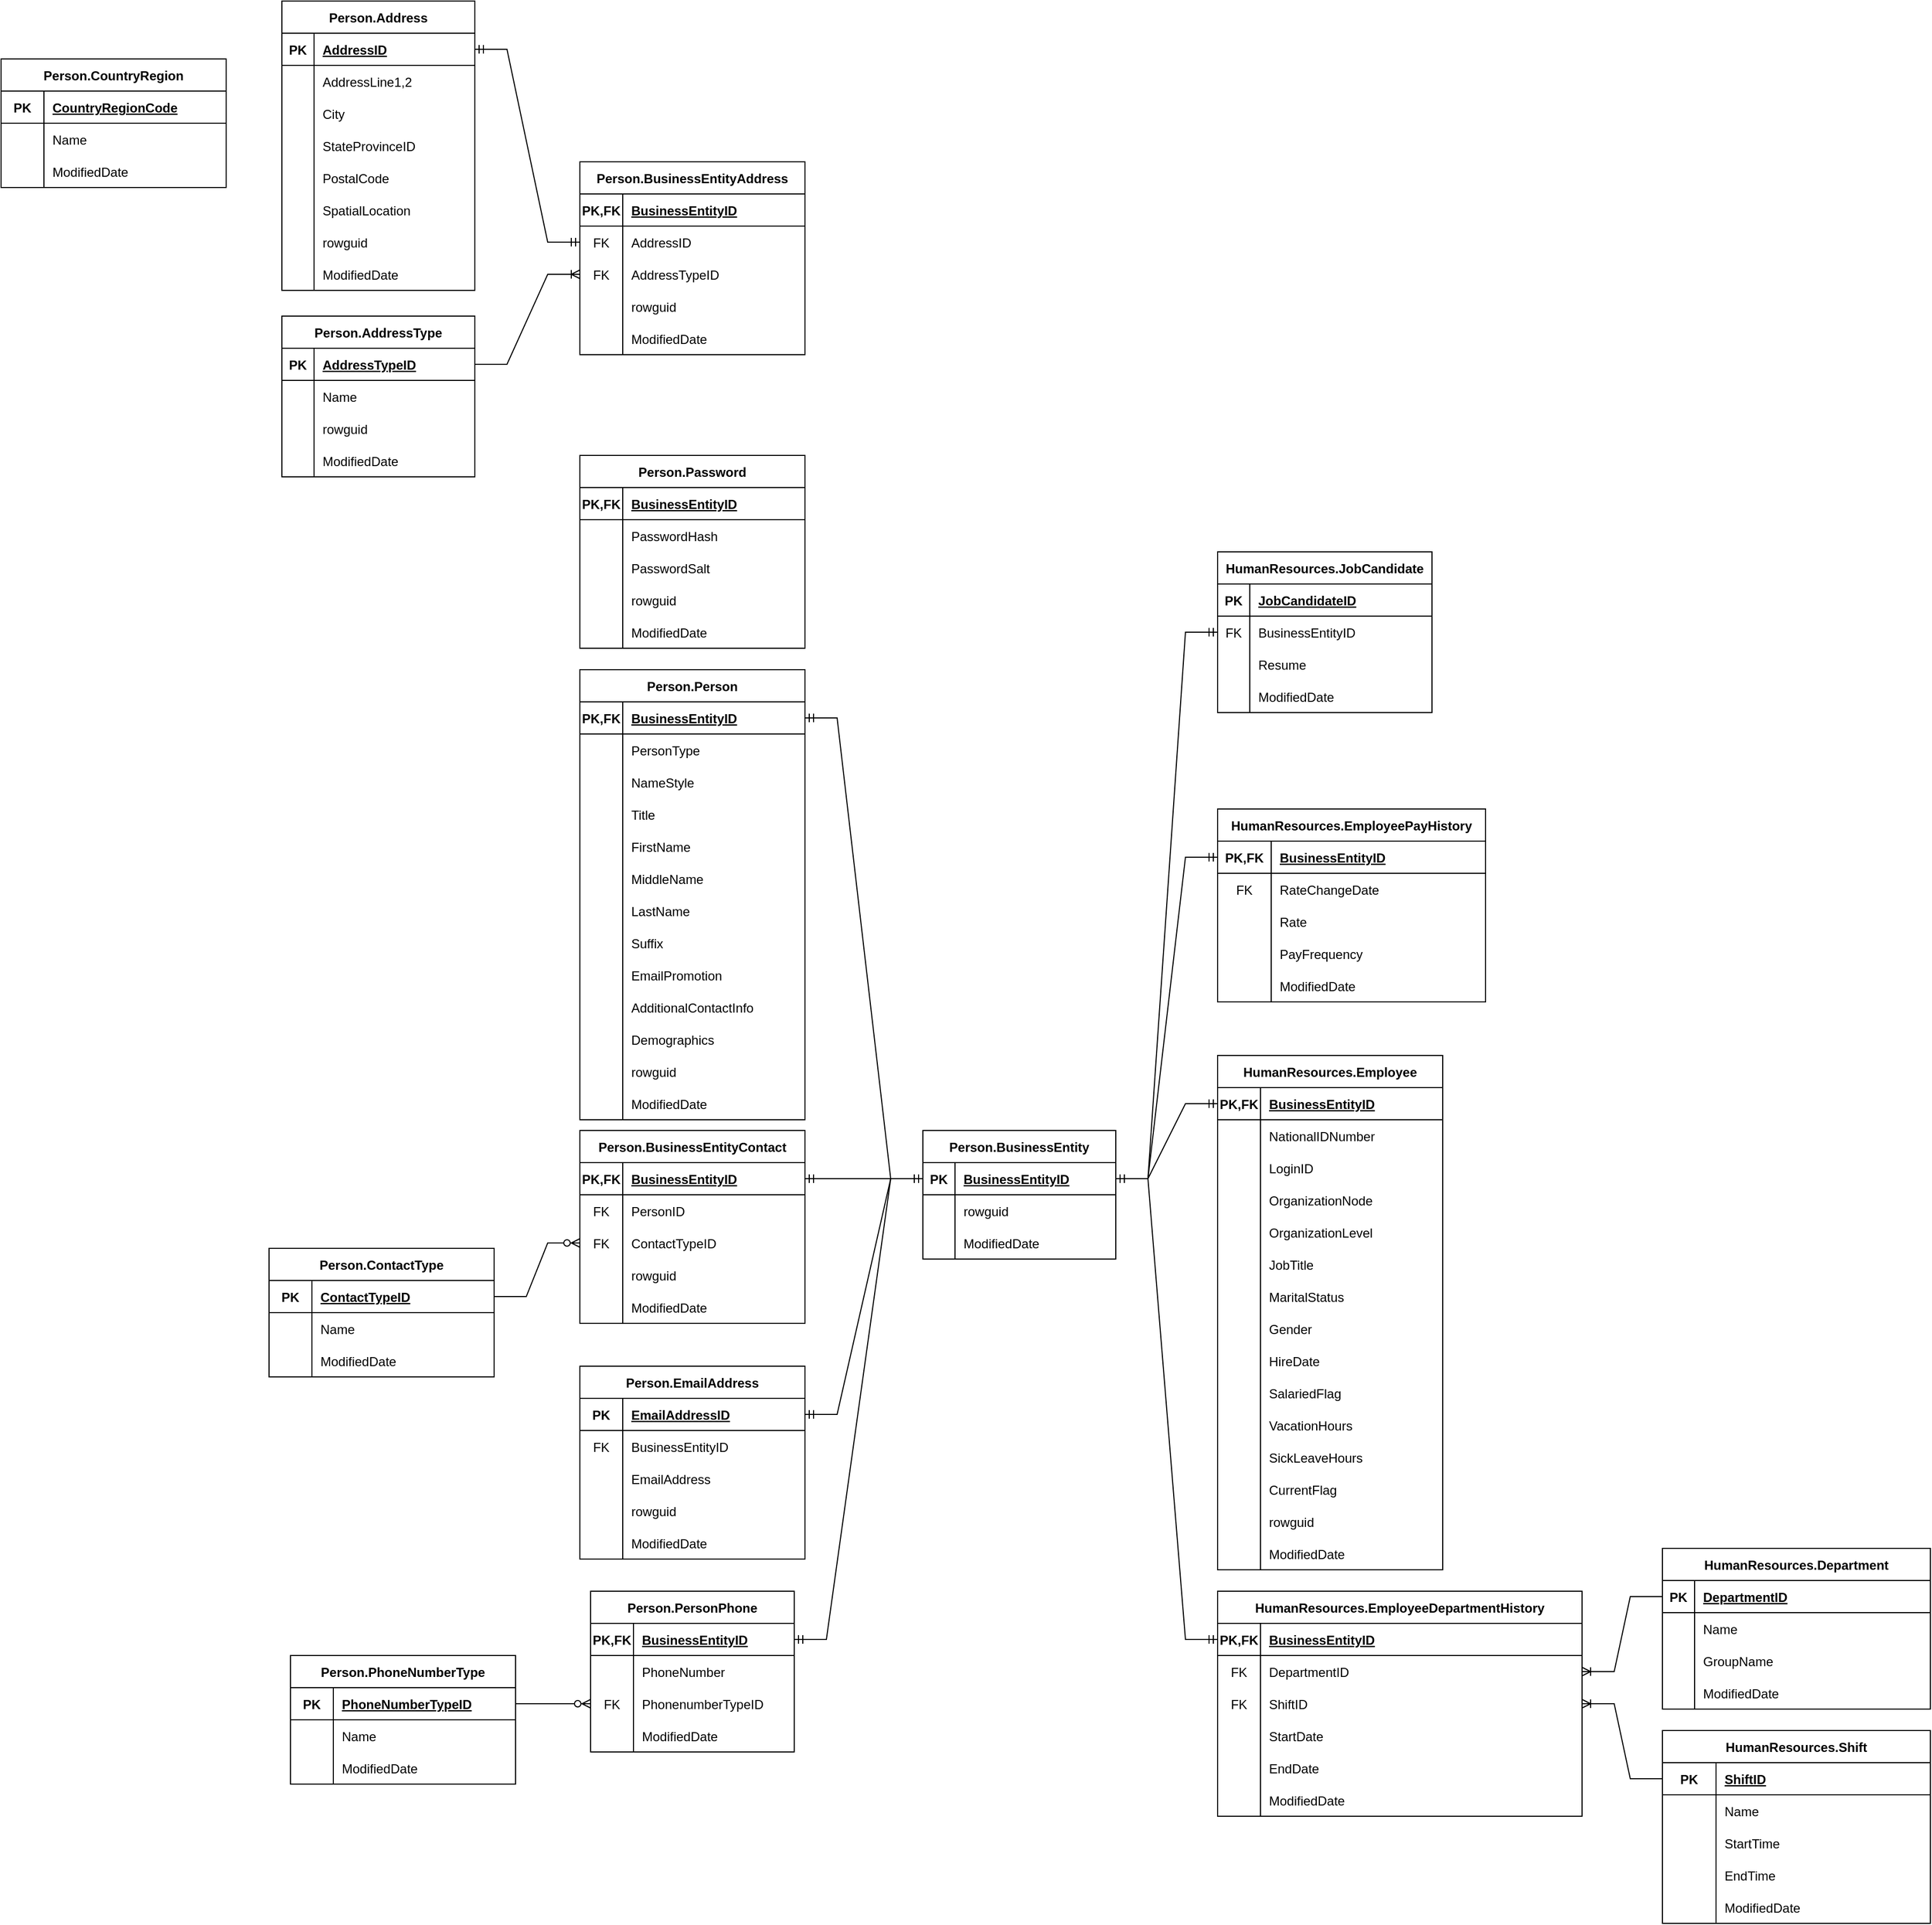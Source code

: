 <mxfile version="15.7.4" type="github"><diagram id="_wqB2f7pzYU3ueaJ61KO" name="Page-1"><mxGraphModel dx="3327" dy="1994" grid="1" gridSize="10" guides="1" tooltips="1" connect="1" arrows="1" fold="1" page="1" pageScale="1" pageWidth="827" pageHeight="1169" math="0" shadow="0"><root><mxCell id="0"/><mxCell id="1" parent="0"/><mxCell id="9S00Qj2XctaVURHWmm7l-40" value="Person.Address" style="shape=table;startSize=30;container=1;collapsible=1;childLayout=tableLayout;fixedRows=1;rowLines=0;fontStyle=1;align=center;resizeLast=1;" vertex="1" parent="1"><mxGeometry x="-738" y="-1004" width="180" height="270" as="geometry"/></mxCell><mxCell id="9S00Qj2XctaVURHWmm7l-41" value="" style="shape=partialRectangle;collapsible=0;dropTarget=0;pointerEvents=0;fillColor=none;top=0;left=0;bottom=1;right=0;points=[[0,0.5],[1,0.5]];portConstraint=eastwest;" vertex="1" parent="9S00Qj2XctaVURHWmm7l-40"><mxGeometry y="30" width="180" height="30" as="geometry"/></mxCell><mxCell id="9S00Qj2XctaVURHWmm7l-42" value="PK" style="shape=partialRectangle;connectable=0;fillColor=none;top=0;left=0;bottom=0;right=0;fontStyle=1;overflow=hidden;" vertex="1" parent="9S00Qj2XctaVURHWmm7l-41"><mxGeometry width="30" height="30" as="geometry"><mxRectangle width="30" height="30" as="alternateBounds"/></mxGeometry></mxCell><mxCell id="9S00Qj2XctaVURHWmm7l-43" value="AddressID" style="shape=partialRectangle;connectable=0;fillColor=none;top=0;left=0;bottom=0;right=0;align=left;spacingLeft=6;fontStyle=5;overflow=hidden;" vertex="1" parent="9S00Qj2XctaVURHWmm7l-41"><mxGeometry x="30" width="150" height="30" as="geometry"><mxRectangle width="150" height="30" as="alternateBounds"/></mxGeometry></mxCell><mxCell id="9S00Qj2XctaVURHWmm7l-44" value="" style="shape=partialRectangle;collapsible=0;dropTarget=0;pointerEvents=0;fillColor=none;top=0;left=0;bottom=0;right=0;points=[[0,0.5],[1,0.5]];portConstraint=eastwest;" vertex="1" parent="9S00Qj2XctaVURHWmm7l-40"><mxGeometry y="60" width="180" height="30" as="geometry"/></mxCell><mxCell id="9S00Qj2XctaVURHWmm7l-45" value="" style="shape=partialRectangle;connectable=0;fillColor=none;top=0;left=0;bottom=0;right=0;editable=1;overflow=hidden;" vertex="1" parent="9S00Qj2XctaVURHWmm7l-44"><mxGeometry width="30" height="30" as="geometry"><mxRectangle width="30" height="30" as="alternateBounds"/></mxGeometry></mxCell><mxCell id="9S00Qj2XctaVURHWmm7l-46" value="AddressLine1,2" style="shape=partialRectangle;connectable=0;fillColor=none;top=0;left=0;bottom=0;right=0;align=left;spacingLeft=6;overflow=hidden;" vertex="1" parent="9S00Qj2XctaVURHWmm7l-44"><mxGeometry x="30" width="150" height="30" as="geometry"><mxRectangle width="150" height="30" as="alternateBounds"/></mxGeometry></mxCell><mxCell id="9S00Qj2XctaVURHWmm7l-47" value="" style="shape=partialRectangle;collapsible=0;dropTarget=0;pointerEvents=0;fillColor=none;top=0;left=0;bottom=0;right=0;points=[[0,0.5],[1,0.5]];portConstraint=eastwest;" vertex="1" parent="9S00Qj2XctaVURHWmm7l-40"><mxGeometry y="90" width="180" height="30" as="geometry"/></mxCell><mxCell id="9S00Qj2XctaVURHWmm7l-48" value="" style="shape=partialRectangle;connectable=0;fillColor=none;top=0;left=0;bottom=0;right=0;editable=1;overflow=hidden;" vertex="1" parent="9S00Qj2XctaVURHWmm7l-47"><mxGeometry width="30" height="30" as="geometry"><mxRectangle width="30" height="30" as="alternateBounds"/></mxGeometry></mxCell><mxCell id="9S00Qj2XctaVURHWmm7l-49" value="City" style="shape=partialRectangle;connectable=0;fillColor=none;top=0;left=0;bottom=0;right=0;align=left;spacingLeft=6;overflow=hidden;" vertex="1" parent="9S00Qj2XctaVURHWmm7l-47"><mxGeometry x="30" width="150" height="30" as="geometry"><mxRectangle width="150" height="30" as="alternateBounds"/></mxGeometry></mxCell><mxCell id="9S00Qj2XctaVURHWmm7l-50" value="" style="shape=partialRectangle;collapsible=0;dropTarget=0;pointerEvents=0;fillColor=none;top=0;left=0;bottom=0;right=0;points=[[0,0.5],[1,0.5]];portConstraint=eastwest;" vertex="1" parent="9S00Qj2XctaVURHWmm7l-40"><mxGeometry y="120" width="180" height="30" as="geometry"/></mxCell><mxCell id="9S00Qj2XctaVURHWmm7l-51" value="" style="shape=partialRectangle;connectable=0;fillColor=none;top=0;left=0;bottom=0;right=0;editable=1;overflow=hidden;" vertex="1" parent="9S00Qj2XctaVURHWmm7l-50"><mxGeometry width="30" height="30" as="geometry"><mxRectangle width="30" height="30" as="alternateBounds"/></mxGeometry></mxCell><mxCell id="9S00Qj2XctaVURHWmm7l-52" value="StateProvinceID        " style="shape=partialRectangle;connectable=0;fillColor=none;top=0;left=0;bottom=0;right=0;align=left;spacingLeft=6;overflow=hidden;" vertex="1" parent="9S00Qj2XctaVURHWmm7l-50"><mxGeometry x="30" width="150" height="30" as="geometry"><mxRectangle width="150" height="30" as="alternateBounds"/></mxGeometry></mxCell><mxCell id="9S00Qj2XctaVURHWmm7l-53" value="" style="shape=partialRectangle;collapsible=0;dropTarget=0;pointerEvents=0;fillColor=none;top=0;left=0;bottom=0;right=0;points=[[0,0.5],[1,0.5]];portConstraint=eastwest;" vertex="1" parent="9S00Qj2XctaVURHWmm7l-40"><mxGeometry y="150" width="180" height="30" as="geometry"/></mxCell><mxCell id="9S00Qj2XctaVURHWmm7l-54" value="" style="shape=partialRectangle;connectable=0;fillColor=none;top=0;left=0;bottom=0;right=0;editable=1;overflow=hidden;" vertex="1" parent="9S00Qj2XctaVURHWmm7l-53"><mxGeometry width="30" height="30" as="geometry"><mxRectangle width="30" height="30" as="alternateBounds"/></mxGeometry></mxCell><mxCell id="9S00Qj2XctaVURHWmm7l-55" value="PostalCode" style="shape=partialRectangle;connectable=0;fillColor=none;top=0;left=0;bottom=0;right=0;align=left;spacingLeft=6;overflow=hidden;" vertex="1" parent="9S00Qj2XctaVURHWmm7l-53"><mxGeometry x="30" width="150" height="30" as="geometry"><mxRectangle width="150" height="30" as="alternateBounds"/></mxGeometry></mxCell><mxCell id="9S00Qj2XctaVURHWmm7l-56" value="" style="shape=partialRectangle;collapsible=0;dropTarget=0;pointerEvents=0;fillColor=none;top=0;left=0;bottom=0;right=0;points=[[0,0.5],[1,0.5]];portConstraint=eastwest;" vertex="1" parent="9S00Qj2XctaVURHWmm7l-40"><mxGeometry y="180" width="180" height="30" as="geometry"/></mxCell><mxCell id="9S00Qj2XctaVURHWmm7l-57" value="" style="shape=partialRectangle;connectable=0;fillColor=none;top=0;left=0;bottom=0;right=0;editable=1;overflow=hidden;" vertex="1" parent="9S00Qj2XctaVURHWmm7l-56"><mxGeometry width="30" height="30" as="geometry"><mxRectangle width="30" height="30" as="alternateBounds"/></mxGeometry></mxCell><mxCell id="9S00Qj2XctaVURHWmm7l-58" value="SpatialLocation" style="shape=partialRectangle;connectable=0;fillColor=none;top=0;left=0;bottom=0;right=0;align=left;spacingLeft=6;overflow=hidden;" vertex="1" parent="9S00Qj2XctaVURHWmm7l-56"><mxGeometry x="30" width="150" height="30" as="geometry"><mxRectangle width="150" height="30" as="alternateBounds"/></mxGeometry></mxCell><mxCell id="9S00Qj2XctaVURHWmm7l-77" value="" style="shape=partialRectangle;collapsible=0;dropTarget=0;pointerEvents=0;fillColor=none;top=0;left=0;bottom=0;right=0;points=[[0,0.5],[1,0.5]];portConstraint=eastwest;" vertex="1" parent="9S00Qj2XctaVURHWmm7l-40"><mxGeometry y="210" width="180" height="30" as="geometry"/></mxCell><mxCell id="9S00Qj2XctaVURHWmm7l-78" value="" style="shape=partialRectangle;connectable=0;fillColor=none;top=0;left=0;bottom=0;right=0;editable=1;overflow=hidden;" vertex="1" parent="9S00Qj2XctaVURHWmm7l-77"><mxGeometry width="30" height="30" as="geometry"><mxRectangle width="30" height="30" as="alternateBounds"/></mxGeometry></mxCell><mxCell id="9S00Qj2XctaVURHWmm7l-79" value="rowguid" style="shape=partialRectangle;connectable=0;fillColor=none;top=0;left=0;bottom=0;right=0;align=left;spacingLeft=6;overflow=hidden;" vertex="1" parent="9S00Qj2XctaVURHWmm7l-77"><mxGeometry x="30" width="150" height="30" as="geometry"><mxRectangle width="150" height="30" as="alternateBounds"/></mxGeometry></mxCell><mxCell id="9S00Qj2XctaVURHWmm7l-101" value="" style="shape=partialRectangle;collapsible=0;dropTarget=0;pointerEvents=0;fillColor=none;top=0;left=0;bottom=0;right=0;points=[[0,0.5],[1,0.5]];portConstraint=eastwest;" vertex="1" parent="9S00Qj2XctaVURHWmm7l-40"><mxGeometry y="240" width="180" height="30" as="geometry"/></mxCell><mxCell id="9S00Qj2XctaVURHWmm7l-102" value="" style="shape=partialRectangle;connectable=0;fillColor=none;top=0;left=0;bottom=0;right=0;editable=1;overflow=hidden;" vertex="1" parent="9S00Qj2XctaVURHWmm7l-101"><mxGeometry width="30" height="30" as="geometry"><mxRectangle width="30" height="30" as="alternateBounds"/></mxGeometry></mxCell><mxCell id="9S00Qj2XctaVURHWmm7l-103" value="ModifiedDate" style="shape=partialRectangle;connectable=0;fillColor=none;top=0;left=0;bottom=0;right=0;align=left;spacingLeft=6;overflow=hidden;" vertex="1" parent="9S00Qj2XctaVURHWmm7l-101"><mxGeometry x="30" width="150" height="30" as="geometry"><mxRectangle width="150" height="30" as="alternateBounds"/></mxGeometry></mxCell><mxCell id="9S00Qj2XctaVURHWmm7l-104" value="Person.AddressType" style="shape=table;startSize=30;container=1;collapsible=1;childLayout=tableLayout;fixedRows=1;rowLines=0;fontStyle=1;align=center;resizeLast=1;" vertex="1" parent="1"><mxGeometry x="-738" y="-710" width="180" height="150" as="geometry"/></mxCell><mxCell id="9S00Qj2XctaVURHWmm7l-105" value="" style="shape=partialRectangle;collapsible=0;dropTarget=0;pointerEvents=0;fillColor=none;top=0;left=0;bottom=1;right=0;points=[[0,0.5],[1,0.5]];portConstraint=eastwest;" vertex="1" parent="9S00Qj2XctaVURHWmm7l-104"><mxGeometry y="30" width="180" height="30" as="geometry"/></mxCell><mxCell id="9S00Qj2XctaVURHWmm7l-106" value="PK" style="shape=partialRectangle;connectable=0;fillColor=none;top=0;left=0;bottom=0;right=0;fontStyle=1;overflow=hidden;" vertex="1" parent="9S00Qj2XctaVURHWmm7l-105"><mxGeometry width="30" height="30" as="geometry"><mxRectangle width="30" height="30" as="alternateBounds"/></mxGeometry></mxCell><mxCell id="9S00Qj2XctaVURHWmm7l-107" value="AddressTypeID" style="shape=partialRectangle;connectable=0;fillColor=none;top=0;left=0;bottom=0;right=0;align=left;spacingLeft=6;fontStyle=5;overflow=hidden;" vertex="1" parent="9S00Qj2XctaVURHWmm7l-105"><mxGeometry x="30" width="150" height="30" as="geometry"><mxRectangle width="150" height="30" as="alternateBounds"/></mxGeometry></mxCell><mxCell id="9S00Qj2XctaVURHWmm7l-108" value="" style="shape=partialRectangle;collapsible=0;dropTarget=0;pointerEvents=0;fillColor=none;top=0;left=0;bottom=0;right=0;points=[[0,0.5],[1,0.5]];portConstraint=eastwest;" vertex="1" parent="9S00Qj2XctaVURHWmm7l-104"><mxGeometry y="60" width="180" height="30" as="geometry"/></mxCell><mxCell id="9S00Qj2XctaVURHWmm7l-109" value="" style="shape=partialRectangle;connectable=0;fillColor=none;top=0;left=0;bottom=0;right=0;editable=1;overflow=hidden;" vertex="1" parent="9S00Qj2XctaVURHWmm7l-108"><mxGeometry width="30" height="30" as="geometry"><mxRectangle width="30" height="30" as="alternateBounds"/></mxGeometry></mxCell><mxCell id="9S00Qj2XctaVURHWmm7l-110" value="Name" style="shape=partialRectangle;connectable=0;fillColor=none;top=0;left=0;bottom=0;right=0;align=left;spacingLeft=6;overflow=hidden;" vertex="1" parent="9S00Qj2XctaVURHWmm7l-108"><mxGeometry x="30" width="150" height="30" as="geometry"><mxRectangle width="150" height="30" as="alternateBounds"/></mxGeometry></mxCell><mxCell id="9S00Qj2XctaVURHWmm7l-111" value="" style="shape=partialRectangle;collapsible=0;dropTarget=0;pointerEvents=0;fillColor=none;top=0;left=0;bottom=0;right=0;points=[[0,0.5],[1,0.5]];portConstraint=eastwest;" vertex="1" parent="9S00Qj2XctaVURHWmm7l-104"><mxGeometry y="90" width="180" height="30" as="geometry"/></mxCell><mxCell id="9S00Qj2XctaVURHWmm7l-112" value="" style="shape=partialRectangle;connectable=0;fillColor=none;top=0;left=0;bottom=0;right=0;editable=1;overflow=hidden;" vertex="1" parent="9S00Qj2XctaVURHWmm7l-111"><mxGeometry width="30" height="30" as="geometry"><mxRectangle width="30" height="30" as="alternateBounds"/></mxGeometry></mxCell><mxCell id="9S00Qj2XctaVURHWmm7l-113" value="rowguid" style="shape=partialRectangle;connectable=0;fillColor=none;top=0;left=0;bottom=0;right=0;align=left;spacingLeft=6;overflow=hidden;" vertex="1" parent="9S00Qj2XctaVURHWmm7l-111"><mxGeometry x="30" width="150" height="30" as="geometry"><mxRectangle width="150" height="30" as="alternateBounds"/></mxGeometry></mxCell><mxCell id="9S00Qj2XctaVURHWmm7l-114" value="" style="shape=partialRectangle;collapsible=0;dropTarget=0;pointerEvents=0;fillColor=none;top=0;left=0;bottom=0;right=0;points=[[0,0.5],[1,0.5]];portConstraint=eastwest;" vertex="1" parent="9S00Qj2XctaVURHWmm7l-104"><mxGeometry y="120" width="180" height="30" as="geometry"/></mxCell><mxCell id="9S00Qj2XctaVURHWmm7l-115" value="" style="shape=partialRectangle;connectable=0;fillColor=none;top=0;left=0;bottom=0;right=0;editable=1;overflow=hidden;" vertex="1" parent="9S00Qj2XctaVURHWmm7l-114"><mxGeometry width="30" height="30" as="geometry"><mxRectangle width="30" height="30" as="alternateBounds"/></mxGeometry></mxCell><mxCell id="9S00Qj2XctaVURHWmm7l-116" value="ModifiedDate" style="shape=partialRectangle;connectable=0;fillColor=none;top=0;left=0;bottom=0;right=0;align=left;spacingLeft=6;overflow=hidden;" vertex="1" parent="9S00Qj2XctaVURHWmm7l-114"><mxGeometry x="30" width="150" height="30" as="geometry"><mxRectangle width="150" height="30" as="alternateBounds"/></mxGeometry></mxCell><mxCell id="9S00Qj2XctaVURHWmm7l-130" value="Person.BusinessEntity" style="shape=table;startSize=30;container=1;collapsible=1;childLayout=tableLayout;fixedRows=1;rowLines=0;fontStyle=1;align=center;resizeLast=1;" vertex="1" parent="1"><mxGeometry x="-140" y="50" width="180" height="120" as="geometry"/></mxCell><mxCell id="9S00Qj2XctaVURHWmm7l-131" value="" style="shape=partialRectangle;collapsible=0;dropTarget=0;pointerEvents=0;fillColor=none;top=0;left=0;bottom=1;right=0;points=[[0,0.5],[1,0.5]];portConstraint=eastwest;" vertex="1" parent="9S00Qj2XctaVURHWmm7l-130"><mxGeometry y="30" width="180" height="30" as="geometry"/></mxCell><mxCell id="9S00Qj2XctaVURHWmm7l-132" value="PK" style="shape=partialRectangle;connectable=0;fillColor=none;top=0;left=0;bottom=0;right=0;fontStyle=1;overflow=hidden;" vertex="1" parent="9S00Qj2XctaVURHWmm7l-131"><mxGeometry width="30" height="30" as="geometry"><mxRectangle width="30" height="30" as="alternateBounds"/></mxGeometry></mxCell><mxCell id="9S00Qj2XctaVURHWmm7l-133" value="BusinessEntityID" style="shape=partialRectangle;connectable=0;fillColor=none;top=0;left=0;bottom=0;right=0;align=left;spacingLeft=6;fontStyle=5;overflow=hidden;" vertex="1" parent="9S00Qj2XctaVURHWmm7l-131"><mxGeometry x="30" width="150" height="30" as="geometry"><mxRectangle width="150" height="30" as="alternateBounds"/></mxGeometry></mxCell><mxCell id="9S00Qj2XctaVURHWmm7l-137" value="" style="shape=partialRectangle;collapsible=0;dropTarget=0;pointerEvents=0;fillColor=none;top=0;left=0;bottom=0;right=0;points=[[0,0.5],[1,0.5]];portConstraint=eastwest;" vertex="1" parent="9S00Qj2XctaVURHWmm7l-130"><mxGeometry y="60" width="180" height="30" as="geometry"/></mxCell><mxCell id="9S00Qj2XctaVURHWmm7l-138" value="" style="shape=partialRectangle;connectable=0;fillColor=none;top=0;left=0;bottom=0;right=0;editable=1;overflow=hidden;" vertex="1" parent="9S00Qj2XctaVURHWmm7l-137"><mxGeometry width="30" height="30" as="geometry"><mxRectangle width="30" height="30" as="alternateBounds"/></mxGeometry></mxCell><mxCell id="9S00Qj2XctaVURHWmm7l-139" value="rowguid" style="shape=partialRectangle;connectable=0;fillColor=none;top=0;left=0;bottom=0;right=0;align=left;spacingLeft=6;overflow=hidden;" vertex="1" parent="9S00Qj2XctaVURHWmm7l-137"><mxGeometry x="30" width="150" height="30" as="geometry"><mxRectangle width="150" height="30" as="alternateBounds"/></mxGeometry></mxCell><mxCell id="9S00Qj2XctaVURHWmm7l-140" value="" style="shape=partialRectangle;collapsible=0;dropTarget=0;pointerEvents=0;fillColor=none;top=0;left=0;bottom=0;right=0;points=[[0,0.5],[1,0.5]];portConstraint=eastwest;" vertex="1" parent="9S00Qj2XctaVURHWmm7l-130"><mxGeometry y="90" width="180" height="30" as="geometry"/></mxCell><mxCell id="9S00Qj2XctaVURHWmm7l-141" value="" style="shape=partialRectangle;connectable=0;fillColor=none;top=0;left=0;bottom=0;right=0;editable=1;overflow=hidden;" vertex="1" parent="9S00Qj2XctaVURHWmm7l-140"><mxGeometry width="30" height="30" as="geometry"><mxRectangle width="30" height="30" as="alternateBounds"/></mxGeometry></mxCell><mxCell id="9S00Qj2XctaVURHWmm7l-142" value="ModifiedDate" style="shape=partialRectangle;connectable=0;fillColor=none;top=0;left=0;bottom=0;right=0;align=left;spacingLeft=6;overflow=hidden;" vertex="1" parent="9S00Qj2XctaVURHWmm7l-140"><mxGeometry x="30" width="150" height="30" as="geometry"><mxRectangle width="150" height="30" as="alternateBounds"/></mxGeometry></mxCell><mxCell id="9S00Qj2XctaVURHWmm7l-143" value="Person.BusinessEntityAddress" style="shape=table;startSize=30;container=1;collapsible=1;childLayout=tableLayout;fixedRows=1;rowLines=0;fontStyle=1;align=center;resizeLast=1;" vertex="1" parent="1"><mxGeometry x="-460" y="-854" width="210" height="180" as="geometry"/></mxCell><mxCell id="9S00Qj2XctaVURHWmm7l-144" value="" style="shape=partialRectangle;collapsible=0;dropTarget=0;pointerEvents=0;fillColor=none;top=0;left=0;bottom=1;right=0;points=[[0,0.5],[1,0.5]];portConstraint=eastwest;" vertex="1" parent="9S00Qj2XctaVURHWmm7l-143"><mxGeometry y="30" width="210" height="30" as="geometry"/></mxCell><mxCell id="9S00Qj2XctaVURHWmm7l-145" value="PK,FK" style="shape=partialRectangle;connectable=0;fillColor=none;top=0;left=0;bottom=0;right=0;fontStyle=1;overflow=hidden;" vertex="1" parent="9S00Qj2XctaVURHWmm7l-144"><mxGeometry width="40" height="30" as="geometry"><mxRectangle width="40" height="30" as="alternateBounds"/></mxGeometry></mxCell><mxCell id="9S00Qj2XctaVURHWmm7l-146" value="BusinessEntityID" style="shape=partialRectangle;connectable=0;fillColor=none;top=0;left=0;bottom=0;right=0;align=left;spacingLeft=6;fontStyle=5;overflow=hidden;" vertex="1" parent="9S00Qj2XctaVURHWmm7l-144"><mxGeometry x="40" width="170" height="30" as="geometry"><mxRectangle width="170" height="30" as="alternateBounds"/></mxGeometry></mxCell><mxCell id="9S00Qj2XctaVURHWmm7l-147" value="" style="shape=partialRectangle;collapsible=0;dropTarget=0;pointerEvents=0;fillColor=none;top=0;left=0;bottom=0;right=0;points=[[0,0.5],[1,0.5]];portConstraint=eastwest;" vertex="1" parent="9S00Qj2XctaVURHWmm7l-143"><mxGeometry y="60" width="210" height="30" as="geometry"/></mxCell><mxCell id="9S00Qj2XctaVURHWmm7l-148" value="FK" style="shape=partialRectangle;connectable=0;fillColor=none;top=0;left=0;bottom=0;right=0;editable=1;overflow=hidden;" vertex="1" parent="9S00Qj2XctaVURHWmm7l-147"><mxGeometry width="40" height="30" as="geometry"><mxRectangle width="40" height="30" as="alternateBounds"/></mxGeometry></mxCell><mxCell id="9S00Qj2XctaVURHWmm7l-149" value="AddressID" style="shape=partialRectangle;connectable=0;fillColor=none;top=0;left=0;bottom=0;right=0;align=left;spacingLeft=6;overflow=hidden;" vertex="1" parent="9S00Qj2XctaVURHWmm7l-147"><mxGeometry x="40" width="170" height="30" as="geometry"><mxRectangle width="170" height="30" as="alternateBounds"/></mxGeometry></mxCell><mxCell id="9S00Qj2XctaVURHWmm7l-150" value="" style="shape=partialRectangle;collapsible=0;dropTarget=0;pointerEvents=0;fillColor=none;top=0;left=0;bottom=0;right=0;points=[[0,0.5],[1,0.5]];portConstraint=eastwest;" vertex="1" parent="9S00Qj2XctaVURHWmm7l-143"><mxGeometry y="90" width="210" height="30" as="geometry"/></mxCell><mxCell id="9S00Qj2XctaVURHWmm7l-151" value="FK" style="shape=partialRectangle;connectable=0;fillColor=none;top=0;left=0;bottom=0;right=0;editable=1;overflow=hidden;" vertex="1" parent="9S00Qj2XctaVURHWmm7l-150"><mxGeometry width="40" height="30" as="geometry"><mxRectangle width="40" height="30" as="alternateBounds"/></mxGeometry></mxCell><mxCell id="9S00Qj2XctaVURHWmm7l-152" value="AddressTypeID" style="shape=partialRectangle;connectable=0;fillColor=none;top=0;left=0;bottom=0;right=0;align=left;spacingLeft=6;overflow=hidden;" vertex="1" parent="9S00Qj2XctaVURHWmm7l-150"><mxGeometry x="40" width="170" height="30" as="geometry"><mxRectangle width="170" height="30" as="alternateBounds"/></mxGeometry></mxCell><mxCell id="9S00Qj2XctaVURHWmm7l-204" value="" style="shape=partialRectangle;collapsible=0;dropTarget=0;pointerEvents=0;fillColor=none;top=0;left=0;bottom=0;right=0;points=[[0,0.5],[1,0.5]];portConstraint=eastwest;" vertex="1" parent="9S00Qj2XctaVURHWmm7l-143"><mxGeometry y="120" width="210" height="30" as="geometry"/></mxCell><mxCell id="9S00Qj2XctaVURHWmm7l-205" value="" style="shape=partialRectangle;connectable=0;fillColor=none;top=0;left=0;bottom=0;right=0;editable=1;overflow=hidden;" vertex="1" parent="9S00Qj2XctaVURHWmm7l-204"><mxGeometry width="40" height="30" as="geometry"><mxRectangle width="40" height="30" as="alternateBounds"/></mxGeometry></mxCell><mxCell id="9S00Qj2XctaVURHWmm7l-206" value="rowguid" style="shape=partialRectangle;connectable=0;fillColor=none;top=0;left=0;bottom=0;right=0;align=left;spacingLeft=6;overflow=hidden;" vertex="1" parent="9S00Qj2XctaVURHWmm7l-204"><mxGeometry x="40" width="170" height="30" as="geometry"><mxRectangle width="170" height="30" as="alternateBounds"/></mxGeometry></mxCell><mxCell id="9S00Qj2XctaVURHWmm7l-207" value="" style="shape=partialRectangle;collapsible=0;dropTarget=0;pointerEvents=0;fillColor=none;top=0;left=0;bottom=0;right=0;points=[[0,0.5],[1,0.5]];portConstraint=eastwest;" vertex="1" parent="9S00Qj2XctaVURHWmm7l-143"><mxGeometry y="150" width="210" height="30" as="geometry"/></mxCell><mxCell id="9S00Qj2XctaVURHWmm7l-208" value="" style="shape=partialRectangle;connectable=0;fillColor=none;top=0;left=0;bottom=0;right=0;editable=1;overflow=hidden;" vertex="1" parent="9S00Qj2XctaVURHWmm7l-207"><mxGeometry width="40" height="30" as="geometry"><mxRectangle width="40" height="30" as="alternateBounds"/></mxGeometry></mxCell><mxCell id="9S00Qj2XctaVURHWmm7l-209" value="ModifiedDate" style="shape=partialRectangle;connectable=0;fillColor=none;top=0;left=0;bottom=0;right=0;align=left;spacingLeft=6;overflow=hidden;" vertex="1" parent="9S00Qj2XctaVURHWmm7l-207"><mxGeometry x="40" width="170" height="30" as="geometry"><mxRectangle width="170" height="30" as="alternateBounds"/></mxGeometry></mxCell><mxCell id="9S00Qj2XctaVURHWmm7l-230" value="Person.BusinessEntityContact" style="shape=table;startSize=30;container=1;collapsible=1;childLayout=tableLayout;fixedRows=1;rowLines=0;fontStyle=1;align=center;resizeLast=1;" vertex="1" parent="1"><mxGeometry x="-460" y="50" width="210" height="180" as="geometry"/></mxCell><mxCell id="9S00Qj2XctaVURHWmm7l-231" value="" style="shape=partialRectangle;collapsible=0;dropTarget=0;pointerEvents=0;fillColor=none;top=0;left=0;bottom=1;right=0;points=[[0,0.5],[1,0.5]];portConstraint=eastwest;" vertex="1" parent="9S00Qj2XctaVURHWmm7l-230"><mxGeometry y="30" width="210" height="30" as="geometry"/></mxCell><mxCell id="9S00Qj2XctaVURHWmm7l-232" value="PK,FK" style="shape=partialRectangle;connectable=0;fillColor=none;top=0;left=0;bottom=0;right=0;fontStyle=1;overflow=hidden;" vertex="1" parent="9S00Qj2XctaVURHWmm7l-231"><mxGeometry width="40" height="30" as="geometry"><mxRectangle width="40" height="30" as="alternateBounds"/></mxGeometry></mxCell><mxCell id="9S00Qj2XctaVURHWmm7l-233" value="BusinessEntityID" style="shape=partialRectangle;connectable=0;fillColor=none;top=0;left=0;bottom=0;right=0;align=left;spacingLeft=6;fontStyle=5;overflow=hidden;" vertex="1" parent="9S00Qj2XctaVURHWmm7l-231"><mxGeometry x="40" width="170" height="30" as="geometry"><mxRectangle width="170" height="30" as="alternateBounds"/></mxGeometry></mxCell><mxCell id="9S00Qj2XctaVURHWmm7l-234" value="" style="shape=partialRectangle;collapsible=0;dropTarget=0;pointerEvents=0;fillColor=none;top=0;left=0;bottom=0;right=0;points=[[0,0.5],[1,0.5]];portConstraint=eastwest;" vertex="1" parent="9S00Qj2XctaVURHWmm7l-230"><mxGeometry y="60" width="210" height="30" as="geometry"/></mxCell><mxCell id="9S00Qj2XctaVURHWmm7l-235" value="FK" style="shape=partialRectangle;connectable=0;fillColor=none;top=0;left=0;bottom=0;right=0;editable=1;overflow=hidden;" vertex="1" parent="9S00Qj2XctaVURHWmm7l-234"><mxGeometry width="40" height="30" as="geometry"><mxRectangle width="40" height="30" as="alternateBounds"/></mxGeometry></mxCell><mxCell id="9S00Qj2XctaVURHWmm7l-236" value="PersonID" style="shape=partialRectangle;connectable=0;fillColor=none;top=0;left=0;bottom=0;right=0;align=left;spacingLeft=6;overflow=hidden;" vertex="1" parent="9S00Qj2XctaVURHWmm7l-234"><mxGeometry x="40" width="170" height="30" as="geometry"><mxRectangle width="170" height="30" as="alternateBounds"/></mxGeometry></mxCell><mxCell id="9S00Qj2XctaVURHWmm7l-237" value="" style="shape=partialRectangle;collapsible=0;dropTarget=0;pointerEvents=0;fillColor=none;top=0;left=0;bottom=0;right=0;points=[[0,0.5],[1,0.5]];portConstraint=eastwest;" vertex="1" parent="9S00Qj2XctaVURHWmm7l-230"><mxGeometry y="90" width="210" height="30" as="geometry"/></mxCell><mxCell id="9S00Qj2XctaVURHWmm7l-238" value="FK" style="shape=partialRectangle;connectable=0;fillColor=none;top=0;left=0;bottom=0;right=0;editable=1;overflow=hidden;" vertex="1" parent="9S00Qj2XctaVURHWmm7l-237"><mxGeometry width="40" height="30" as="geometry"><mxRectangle width="40" height="30" as="alternateBounds"/></mxGeometry></mxCell><mxCell id="9S00Qj2XctaVURHWmm7l-239" value="ContactTypeID" style="shape=partialRectangle;connectable=0;fillColor=none;top=0;left=0;bottom=0;right=0;align=left;spacingLeft=6;overflow=hidden;" vertex="1" parent="9S00Qj2XctaVURHWmm7l-237"><mxGeometry x="40" width="170" height="30" as="geometry"><mxRectangle width="170" height="30" as="alternateBounds"/></mxGeometry></mxCell><mxCell id="9S00Qj2XctaVURHWmm7l-240" value="" style="shape=partialRectangle;collapsible=0;dropTarget=0;pointerEvents=0;fillColor=none;top=0;left=0;bottom=0;right=0;points=[[0,0.5],[1,0.5]];portConstraint=eastwest;" vertex="1" parent="9S00Qj2XctaVURHWmm7l-230"><mxGeometry y="120" width="210" height="30" as="geometry"/></mxCell><mxCell id="9S00Qj2XctaVURHWmm7l-241" value="" style="shape=partialRectangle;connectable=0;fillColor=none;top=0;left=0;bottom=0;right=0;editable=1;overflow=hidden;" vertex="1" parent="9S00Qj2XctaVURHWmm7l-240"><mxGeometry width="40" height="30" as="geometry"><mxRectangle width="40" height="30" as="alternateBounds"/></mxGeometry></mxCell><mxCell id="9S00Qj2XctaVURHWmm7l-242" value="rowguid" style="shape=partialRectangle;connectable=0;fillColor=none;top=0;left=0;bottom=0;right=0;align=left;spacingLeft=6;overflow=hidden;" vertex="1" parent="9S00Qj2XctaVURHWmm7l-240"><mxGeometry x="40" width="170" height="30" as="geometry"><mxRectangle width="170" height="30" as="alternateBounds"/></mxGeometry></mxCell><mxCell id="9S00Qj2XctaVURHWmm7l-243" value="" style="shape=partialRectangle;collapsible=0;dropTarget=0;pointerEvents=0;fillColor=none;top=0;left=0;bottom=0;right=0;points=[[0,0.5],[1,0.5]];portConstraint=eastwest;" vertex="1" parent="9S00Qj2XctaVURHWmm7l-230"><mxGeometry y="150" width="210" height="30" as="geometry"/></mxCell><mxCell id="9S00Qj2XctaVURHWmm7l-244" value="" style="shape=partialRectangle;connectable=0;fillColor=none;top=0;left=0;bottom=0;right=0;editable=1;overflow=hidden;" vertex="1" parent="9S00Qj2XctaVURHWmm7l-243"><mxGeometry width="40" height="30" as="geometry"><mxRectangle width="40" height="30" as="alternateBounds"/></mxGeometry></mxCell><mxCell id="9S00Qj2XctaVURHWmm7l-245" value="ModifiedDate" style="shape=partialRectangle;connectable=0;fillColor=none;top=0;left=0;bottom=0;right=0;align=left;spacingLeft=6;overflow=hidden;" vertex="1" parent="9S00Qj2XctaVURHWmm7l-243"><mxGeometry x="40" width="170" height="30" as="geometry"><mxRectangle width="170" height="30" as="alternateBounds"/></mxGeometry></mxCell><mxCell id="9S00Qj2XctaVURHWmm7l-247" value="Person.ContactType" style="shape=table;startSize=30;container=1;collapsible=1;childLayout=tableLayout;fixedRows=1;rowLines=0;fontStyle=1;align=center;resizeLast=1;" vertex="1" parent="1"><mxGeometry x="-750" y="160" width="210" height="120" as="geometry"/></mxCell><mxCell id="9S00Qj2XctaVURHWmm7l-248" value="" style="shape=partialRectangle;collapsible=0;dropTarget=0;pointerEvents=0;fillColor=none;top=0;left=0;bottom=1;right=0;points=[[0,0.5],[1,0.5]];portConstraint=eastwest;" vertex="1" parent="9S00Qj2XctaVURHWmm7l-247"><mxGeometry y="30" width="210" height="30" as="geometry"/></mxCell><mxCell id="9S00Qj2XctaVURHWmm7l-249" value="PK" style="shape=partialRectangle;connectable=0;fillColor=none;top=0;left=0;bottom=0;right=0;fontStyle=1;overflow=hidden;" vertex="1" parent="9S00Qj2XctaVURHWmm7l-248"><mxGeometry width="40" height="30" as="geometry"><mxRectangle width="40" height="30" as="alternateBounds"/></mxGeometry></mxCell><mxCell id="9S00Qj2XctaVURHWmm7l-250" value="ContactTypeID" style="shape=partialRectangle;connectable=0;fillColor=none;top=0;left=0;bottom=0;right=0;align=left;spacingLeft=6;fontStyle=5;overflow=hidden;" vertex="1" parent="9S00Qj2XctaVURHWmm7l-248"><mxGeometry x="40" width="170" height="30" as="geometry"><mxRectangle width="170" height="30" as="alternateBounds"/></mxGeometry></mxCell><mxCell id="9S00Qj2XctaVURHWmm7l-251" value="" style="shape=partialRectangle;collapsible=0;dropTarget=0;pointerEvents=0;fillColor=none;top=0;left=0;bottom=0;right=0;points=[[0,0.5],[1,0.5]];portConstraint=eastwest;" vertex="1" parent="9S00Qj2XctaVURHWmm7l-247"><mxGeometry y="60" width="210" height="30" as="geometry"/></mxCell><mxCell id="9S00Qj2XctaVURHWmm7l-252" value="" style="shape=partialRectangle;connectable=0;fillColor=none;top=0;left=0;bottom=0;right=0;editable=1;overflow=hidden;" vertex="1" parent="9S00Qj2XctaVURHWmm7l-251"><mxGeometry width="40" height="30" as="geometry"><mxRectangle width="40" height="30" as="alternateBounds"/></mxGeometry></mxCell><mxCell id="9S00Qj2XctaVURHWmm7l-253" value="Name" style="shape=partialRectangle;connectable=0;fillColor=none;top=0;left=0;bottom=0;right=0;align=left;spacingLeft=6;overflow=hidden;" vertex="1" parent="9S00Qj2XctaVURHWmm7l-251"><mxGeometry x="40" width="170" height="30" as="geometry"><mxRectangle width="170" height="30" as="alternateBounds"/></mxGeometry></mxCell><mxCell id="9S00Qj2XctaVURHWmm7l-260" value="" style="shape=partialRectangle;collapsible=0;dropTarget=0;pointerEvents=0;fillColor=none;top=0;left=0;bottom=0;right=0;points=[[0,0.5],[1,0.5]];portConstraint=eastwest;" vertex="1" parent="9S00Qj2XctaVURHWmm7l-247"><mxGeometry y="90" width="210" height="30" as="geometry"/></mxCell><mxCell id="9S00Qj2XctaVURHWmm7l-261" value="" style="shape=partialRectangle;connectable=0;fillColor=none;top=0;left=0;bottom=0;right=0;editable=1;overflow=hidden;" vertex="1" parent="9S00Qj2XctaVURHWmm7l-260"><mxGeometry width="40" height="30" as="geometry"><mxRectangle width="40" height="30" as="alternateBounds"/></mxGeometry></mxCell><mxCell id="9S00Qj2XctaVURHWmm7l-262" value="ModifiedDate" style="shape=partialRectangle;connectable=0;fillColor=none;top=0;left=0;bottom=0;right=0;align=left;spacingLeft=6;overflow=hidden;" vertex="1" parent="9S00Qj2XctaVURHWmm7l-260"><mxGeometry x="40" width="170" height="30" as="geometry"><mxRectangle width="170" height="30" as="alternateBounds"/></mxGeometry></mxCell><mxCell id="9S00Qj2XctaVURHWmm7l-266" value="" style="edgeStyle=entityRelationEdgeStyle;fontSize=12;html=1;endArrow=ERoneToMany;rounded=0;exitX=1;exitY=0.5;exitDx=0;exitDy=0;entryX=0;entryY=0.5;entryDx=0;entryDy=0;" edge="1" parent="1" source="9S00Qj2XctaVURHWmm7l-105" target="9S00Qj2XctaVURHWmm7l-150"><mxGeometry width="100" height="100" relative="1" as="geometry"><mxPoint x="-370" y="-484" as="sourcePoint"/><mxPoint x="-270" y="-584" as="targetPoint"/></mxGeometry></mxCell><mxCell id="9S00Qj2XctaVURHWmm7l-268" value="" style="edgeStyle=entityRelationEdgeStyle;fontSize=12;html=1;endArrow=ERmandOne;startArrow=ERmandOne;rounded=0;exitX=0;exitY=0.5;exitDx=0;exitDy=0;entryX=1;entryY=0.5;entryDx=0;entryDy=0;" edge="1" parent="1" source="9S00Qj2XctaVURHWmm7l-147" target="9S00Qj2XctaVURHWmm7l-41"><mxGeometry width="100" height="100" relative="1" as="geometry"><mxPoint x="-150" y="-804" as="sourcePoint"/><mxPoint x="-50" y="-904" as="targetPoint"/></mxGeometry></mxCell><mxCell id="9S00Qj2XctaVURHWmm7l-272" value="" style="edgeStyle=entityRelationEdgeStyle;fontSize=12;html=1;endArrow=ERmandOne;startArrow=ERmandOne;rounded=0;exitX=1;exitY=0.5;exitDx=0;exitDy=0;entryX=0;entryY=0.5;entryDx=0;entryDy=0;" edge="1" parent="1" source="9S00Qj2XctaVURHWmm7l-231" target="9S00Qj2XctaVURHWmm7l-131"><mxGeometry width="100" height="100" relative="1" as="geometry"><mxPoint x="-130" y="110" as="sourcePoint"/><mxPoint x="-30" y="10" as="targetPoint"/></mxGeometry></mxCell><mxCell id="9S00Qj2XctaVURHWmm7l-273" value="" style="edgeStyle=entityRelationEdgeStyle;fontSize=12;html=1;endArrow=ERzeroToMany;endFill=1;rounded=0;exitX=1;exitY=0.5;exitDx=0;exitDy=0;entryX=0;entryY=0.5;entryDx=0;entryDy=0;" edge="1" parent="1" source="9S00Qj2XctaVURHWmm7l-248" target="9S00Qj2XctaVURHWmm7l-237"><mxGeometry width="100" height="100" relative="1" as="geometry"><mxPoint x="-500" y="170" as="sourcePoint"/><mxPoint x="-400" y="70" as="targetPoint"/></mxGeometry></mxCell><mxCell id="9S00Qj2XctaVURHWmm7l-274" value="Person.CountryRegion" style="shape=table;startSize=30;container=1;collapsible=1;childLayout=tableLayout;fixedRows=1;rowLines=0;fontStyle=1;align=center;resizeLast=1;" vertex="1" parent="1"><mxGeometry x="-1000" y="-950" width="210" height="120" as="geometry"/></mxCell><mxCell id="9S00Qj2XctaVURHWmm7l-275" value="" style="shape=partialRectangle;collapsible=0;dropTarget=0;pointerEvents=0;fillColor=none;top=0;left=0;bottom=1;right=0;points=[[0,0.5],[1,0.5]];portConstraint=eastwest;" vertex="1" parent="9S00Qj2XctaVURHWmm7l-274"><mxGeometry y="30" width="210" height="30" as="geometry"/></mxCell><mxCell id="9S00Qj2XctaVURHWmm7l-276" value="PK" style="shape=partialRectangle;connectable=0;fillColor=none;top=0;left=0;bottom=0;right=0;fontStyle=1;overflow=hidden;" vertex="1" parent="9S00Qj2XctaVURHWmm7l-275"><mxGeometry width="40" height="30" as="geometry"><mxRectangle width="40" height="30" as="alternateBounds"/></mxGeometry></mxCell><mxCell id="9S00Qj2XctaVURHWmm7l-277" value="CountryRegionCode" style="shape=partialRectangle;connectable=0;fillColor=none;top=0;left=0;bottom=0;right=0;align=left;spacingLeft=6;fontStyle=5;overflow=hidden;" vertex="1" parent="9S00Qj2XctaVURHWmm7l-275"><mxGeometry x="40" width="170" height="30" as="geometry"><mxRectangle width="170" height="30" as="alternateBounds"/></mxGeometry></mxCell><mxCell id="9S00Qj2XctaVURHWmm7l-278" value="" style="shape=partialRectangle;collapsible=0;dropTarget=0;pointerEvents=0;fillColor=none;top=0;left=0;bottom=0;right=0;points=[[0,0.5],[1,0.5]];portConstraint=eastwest;" vertex="1" parent="9S00Qj2XctaVURHWmm7l-274"><mxGeometry y="60" width="210" height="30" as="geometry"/></mxCell><mxCell id="9S00Qj2XctaVURHWmm7l-279" value="" style="shape=partialRectangle;connectable=0;fillColor=none;top=0;left=0;bottom=0;right=0;editable=1;overflow=hidden;" vertex="1" parent="9S00Qj2XctaVURHWmm7l-278"><mxGeometry width="40" height="30" as="geometry"><mxRectangle width="40" height="30" as="alternateBounds"/></mxGeometry></mxCell><mxCell id="9S00Qj2XctaVURHWmm7l-280" value="Name" style="shape=partialRectangle;connectable=0;fillColor=none;top=0;left=0;bottom=0;right=0;align=left;spacingLeft=6;overflow=hidden;" vertex="1" parent="9S00Qj2XctaVURHWmm7l-278"><mxGeometry x="40" width="170" height="30" as="geometry"><mxRectangle width="170" height="30" as="alternateBounds"/></mxGeometry></mxCell><mxCell id="9S00Qj2XctaVURHWmm7l-281" value="" style="shape=partialRectangle;collapsible=0;dropTarget=0;pointerEvents=0;fillColor=none;top=0;left=0;bottom=0;right=0;points=[[0,0.5],[1,0.5]];portConstraint=eastwest;" vertex="1" parent="9S00Qj2XctaVURHWmm7l-274"><mxGeometry y="90" width="210" height="30" as="geometry"/></mxCell><mxCell id="9S00Qj2XctaVURHWmm7l-282" value="" style="shape=partialRectangle;connectable=0;fillColor=none;top=0;left=0;bottom=0;right=0;editable=1;overflow=hidden;" vertex="1" parent="9S00Qj2XctaVURHWmm7l-281"><mxGeometry width="40" height="30" as="geometry"><mxRectangle width="40" height="30" as="alternateBounds"/></mxGeometry></mxCell><mxCell id="9S00Qj2XctaVURHWmm7l-283" value="ModifiedDate" style="shape=partialRectangle;connectable=0;fillColor=none;top=0;left=0;bottom=0;right=0;align=left;spacingLeft=6;overflow=hidden;" vertex="1" parent="9S00Qj2XctaVURHWmm7l-281"><mxGeometry x="40" width="170" height="30" as="geometry"><mxRectangle width="170" height="30" as="alternateBounds"/></mxGeometry></mxCell><mxCell id="9S00Qj2XctaVURHWmm7l-294" value="Person.EmailAddress" style="shape=table;startSize=30;container=1;collapsible=1;childLayout=tableLayout;fixedRows=1;rowLines=0;fontStyle=1;align=center;resizeLast=1;" vertex="1" parent="1"><mxGeometry x="-460" y="270" width="210" height="180" as="geometry"/></mxCell><mxCell id="9S00Qj2XctaVURHWmm7l-295" value="" style="shape=partialRectangle;collapsible=0;dropTarget=0;pointerEvents=0;fillColor=none;top=0;left=0;bottom=1;right=0;points=[[0,0.5],[1,0.5]];portConstraint=eastwest;" vertex="1" parent="9S00Qj2XctaVURHWmm7l-294"><mxGeometry y="30" width="210" height="30" as="geometry"/></mxCell><mxCell id="9S00Qj2XctaVURHWmm7l-296" value="PK" style="shape=partialRectangle;connectable=0;fillColor=none;top=0;left=0;bottom=0;right=0;fontStyle=1;overflow=hidden;" vertex="1" parent="9S00Qj2XctaVURHWmm7l-295"><mxGeometry width="40" height="30" as="geometry"><mxRectangle width="40" height="30" as="alternateBounds"/></mxGeometry></mxCell><mxCell id="9S00Qj2XctaVURHWmm7l-297" value="EmailAddressID" style="shape=partialRectangle;connectable=0;fillColor=none;top=0;left=0;bottom=0;right=0;align=left;spacingLeft=6;fontStyle=5;overflow=hidden;" vertex="1" parent="9S00Qj2XctaVURHWmm7l-295"><mxGeometry x="40" width="170" height="30" as="geometry"><mxRectangle width="170" height="30" as="alternateBounds"/></mxGeometry></mxCell><mxCell id="9S00Qj2XctaVURHWmm7l-298" value="" style="shape=partialRectangle;collapsible=0;dropTarget=0;pointerEvents=0;fillColor=none;top=0;left=0;bottom=0;right=0;points=[[0,0.5],[1,0.5]];portConstraint=eastwest;" vertex="1" parent="9S00Qj2XctaVURHWmm7l-294"><mxGeometry y="60" width="210" height="30" as="geometry"/></mxCell><mxCell id="9S00Qj2XctaVURHWmm7l-299" value="FK" style="shape=partialRectangle;connectable=0;fillColor=none;top=0;left=0;bottom=0;right=0;editable=1;overflow=hidden;" vertex="1" parent="9S00Qj2XctaVURHWmm7l-298"><mxGeometry width="40" height="30" as="geometry"><mxRectangle width="40" height="30" as="alternateBounds"/></mxGeometry></mxCell><mxCell id="9S00Qj2XctaVURHWmm7l-300" value="BusinessEntityID" style="shape=partialRectangle;connectable=0;fillColor=none;top=0;left=0;bottom=0;right=0;align=left;spacingLeft=6;overflow=hidden;" vertex="1" parent="9S00Qj2XctaVURHWmm7l-298"><mxGeometry x="40" width="170" height="30" as="geometry"><mxRectangle width="170" height="30" as="alternateBounds"/></mxGeometry></mxCell><mxCell id="9S00Qj2XctaVURHWmm7l-301" value="" style="shape=partialRectangle;collapsible=0;dropTarget=0;pointerEvents=0;fillColor=none;top=0;left=0;bottom=0;right=0;points=[[0,0.5],[1,0.5]];portConstraint=eastwest;" vertex="1" parent="9S00Qj2XctaVURHWmm7l-294"><mxGeometry y="90" width="210" height="30" as="geometry"/></mxCell><mxCell id="9S00Qj2XctaVURHWmm7l-302" value="" style="shape=partialRectangle;connectable=0;fillColor=none;top=0;left=0;bottom=0;right=0;editable=1;overflow=hidden;" vertex="1" parent="9S00Qj2XctaVURHWmm7l-301"><mxGeometry width="40" height="30" as="geometry"><mxRectangle width="40" height="30" as="alternateBounds"/></mxGeometry></mxCell><mxCell id="9S00Qj2XctaVURHWmm7l-303" value="EmailAddress" style="shape=partialRectangle;connectable=0;fillColor=none;top=0;left=0;bottom=0;right=0;align=left;spacingLeft=6;overflow=hidden;" vertex="1" parent="9S00Qj2XctaVURHWmm7l-301"><mxGeometry x="40" width="170" height="30" as="geometry"><mxRectangle width="170" height="30" as="alternateBounds"/></mxGeometry></mxCell><mxCell id="9S00Qj2XctaVURHWmm7l-304" value="" style="shape=partialRectangle;collapsible=0;dropTarget=0;pointerEvents=0;fillColor=none;top=0;left=0;bottom=0;right=0;points=[[0,0.5],[1,0.5]];portConstraint=eastwest;" vertex="1" parent="9S00Qj2XctaVURHWmm7l-294"><mxGeometry y="120" width="210" height="30" as="geometry"/></mxCell><mxCell id="9S00Qj2XctaVURHWmm7l-305" value="" style="shape=partialRectangle;connectable=0;fillColor=none;top=0;left=0;bottom=0;right=0;editable=1;overflow=hidden;" vertex="1" parent="9S00Qj2XctaVURHWmm7l-304"><mxGeometry width="40" height="30" as="geometry"><mxRectangle width="40" height="30" as="alternateBounds"/></mxGeometry></mxCell><mxCell id="9S00Qj2XctaVURHWmm7l-306" value="rowguid" style="shape=partialRectangle;connectable=0;fillColor=none;top=0;left=0;bottom=0;right=0;align=left;spacingLeft=6;overflow=hidden;" vertex="1" parent="9S00Qj2XctaVURHWmm7l-304"><mxGeometry x="40" width="170" height="30" as="geometry"><mxRectangle width="170" height="30" as="alternateBounds"/></mxGeometry></mxCell><mxCell id="9S00Qj2XctaVURHWmm7l-307" value="" style="shape=partialRectangle;collapsible=0;dropTarget=0;pointerEvents=0;fillColor=none;top=0;left=0;bottom=0;right=0;points=[[0,0.5],[1,0.5]];portConstraint=eastwest;" vertex="1" parent="9S00Qj2XctaVURHWmm7l-294"><mxGeometry y="150" width="210" height="30" as="geometry"/></mxCell><mxCell id="9S00Qj2XctaVURHWmm7l-308" value="" style="shape=partialRectangle;connectable=0;fillColor=none;top=0;left=0;bottom=0;right=0;editable=1;overflow=hidden;" vertex="1" parent="9S00Qj2XctaVURHWmm7l-307"><mxGeometry width="40" height="30" as="geometry"><mxRectangle width="40" height="30" as="alternateBounds"/></mxGeometry></mxCell><mxCell id="9S00Qj2XctaVURHWmm7l-309" value="ModifiedDate" style="shape=partialRectangle;connectable=0;fillColor=none;top=0;left=0;bottom=0;right=0;align=left;spacingLeft=6;overflow=hidden;" vertex="1" parent="9S00Qj2XctaVURHWmm7l-307"><mxGeometry x="40" width="170" height="30" as="geometry"><mxRectangle width="170" height="30" as="alternateBounds"/></mxGeometry></mxCell><mxCell id="9S00Qj2XctaVURHWmm7l-310" value="" style="edgeStyle=entityRelationEdgeStyle;fontSize=12;html=1;endArrow=ERmandOne;startArrow=ERmandOne;rounded=0;exitX=1;exitY=0.25;exitDx=0;exitDy=0;entryX=0;entryY=0.5;entryDx=0;entryDy=0;" edge="1" parent="1" source="9S00Qj2XctaVURHWmm7l-294" target="9S00Qj2XctaVURHWmm7l-131"><mxGeometry width="100" height="100" relative="1" as="geometry"><mxPoint x="-190" y="280" as="sourcePoint"/><mxPoint x="-90" y="180" as="targetPoint"/></mxGeometry></mxCell><mxCell id="9S00Qj2XctaVURHWmm7l-341" value="Person.Person" style="shape=table;startSize=30;container=1;collapsible=1;childLayout=tableLayout;fixedRows=1;rowLines=0;fontStyle=1;align=center;resizeLast=1;" vertex="1" parent="1"><mxGeometry x="-460" y="-380" width="210" height="420" as="geometry"/></mxCell><mxCell id="9S00Qj2XctaVURHWmm7l-342" value="" style="shape=partialRectangle;collapsible=0;dropTarget=0;pointerEvents=0;fillColor=none;top=0;left=0;bottom=1;right=0;points=[[0,0.5],[1,0.5]];portConstraint=eastwest;" vertex="1" parent="9S00Qj2XctaVURHWmm7l-341"><mxGeometry y="30" width="210" height="30" as="geometry"/></mxCell><mxCell id="9S00Qj2XctaVURHWmm7l-343" value="PK,FK" style="shape=partialRectangle;connectable=0;fillColor=none;top=0;left=0;bottom=0;right=0;fontStyle=1;overflow=hidden;" vertex="1" parent="9S00Qj2XctaVURHWmm7l-342"><mxGeometry width="40" height="30" as="geometry"><mxRectangle width="40" height="30" as="alternateBounds"/></mxGeometry></mxCell><mxCell id="9S00Qj2XctaVURHWmm7l-344" value="BusinessEntityID" style="shape=partialRectangle;connectable=0;fillColor=none;top=0;left=0;bottom=0;right=0;align=left;spacingLeft=6;fontStyle=5;overflow=hidden;" vertex="1" parent="9S00Qj2XctaVURHWmm7l-342"><mxGeometry x="40" width="170" height="30" as="geometry"><mxRectangle width="170" height="30" as="alternateBounds"/></mxGeometry></mxCell><mxCell id="9S00Qj2XctaVURHWmm7l-345" value="" style="shape=partialRectangle;collapsible=0;dropTarget=0;pointerEvents=0;fillColor=none;top=0;left=0;bottom=0;right=0;points=[[0,0.5],[1,0.5]];portConstraint=eastwest;" vertex="1" parent="9S00Qj2XctaVURHWmm7l-341"><mxGeometry y="60" width="210" height="30" as="geometry"/></mxCell><mxCell id="9S00Qj2XctaVURHWmm7l-346" value="" style="shape=partialRectangle;connectable=0;fillColor=none;top=0;left=0;bottom=0;right=0;editable=1;overflow=hidden;" vertex="1" parent="9S00Qj2XctaVURHWmm7l-345"><mxGeometry width="40" height="30" as="geometry"><mxRectangle width="40" height="30" as="alternateBounds"/></mxGeometry></mxCell><mxCell id="9S00Qj2XctaVURHWmm7l-347" value="PersonType" style="shape=partialRectangle;connectable=0;fillColor=none;top=0;left=0;bottom=0;right=0;align=left;spacingLeft=6;overflow=hidden;" vertex="1" parent="9S00Qj2XctaVURHWmm7l-345"><mxGeometry x="40" width="170" height="30" as="geometry"><mxRectangle width="170" height="30" as="alternateBounds"/></mxGeometry></mxCell><mxCell id="9S00Qj2XctaVURHWmm7l-348" value="" style="shape=partialRectangle;collapsible=0;dropTarget=0;pointerEvents=0;fillColor=none;top=0;left=0;bottom=0;right=0;points=[[0,0.5],[1,0.5]];portConstraint=eastwest;" vertex="1" parent="9S00Qj2XctaVURHWmm7l-341"><mxGeometry y="90" width="210" height="30" as="geometry"/></mxCell><mxCell id="9S00Qj2XctaVURHWmm7l-349" value="" style="shape=partialRectangle;connectable=0;fillColor=none;top=0;left=0;bottom=0;right=0;editable=1;overflow=hidden;" vertex="1" parent="9S00Qj2XctaVURHWmm7l-348"><mxGeometry width="40" height="30" as="geometry"><mxRectangle width="40" height="30" as="alternateBounds"/></mxGeometry></mxCell><mxCell id="9S00Qj2XctaVURHWmm7l-350" value="NameStyle" style="shape=partialRectangle;connectable=0;fillColor=none;top=0;left=0;bottom=0;right=0;align=left;spacingLeft=6;overflow=hidden;" vertex="1" parent="9S00Qj2XctaVURHWmm7l-348"><mxGeometry x="40" width="170" height="30" as="geometry"><mxRectangle width="170" height="30" as="alternateBounds"/></mxGeometry></mxCell><mxCell id="9S00Qj2XctaVURHWmm7l-351" value="" style="shape=partialRectangle;collapsible=0;dropTarget=0;pointerEvents=0;fillColor=none;top=0;left=0;bottom=0;right=0;points=[[0,0.5],[1,0.5]];portConstraint=eastwest;" vertex="1" parent="9S00Qj2XctaVURHWmm7l-341"><mxGeometry y="120" width="210" height="30" as="geometry"/></mxCell><mxCell id="9S00Qj2XctaVURHWmm7l-352" value="" style="shape=partialRectangle;connectable=0;fillColor=none;top=0;left=0;bottom=0;right=0;editable=1;overflow=hidden;" vertex="1" parent="9S00Qj2XctaVURHWmm7l-351"><mxGeometry width="40" height="30" as="geometry"><mxRectangle width="40" height="30" as="alternateBounds"/></mxGeometry></mxCell><mxCell id="9S00Qj2XctaVURHWmm7l-353" value="Title" style="shape=partialRectangle;connectable=0;fillColor=none;top=0;left=0;bottom=0;right=0;align=left;spacingLeft=6;overflow=hidden;" vertex="1" parent="9S00Qj2XctaVURHWmm7l-351"><mxGeometry x="40" width="170" height="30" as="geometry"><mxRectangle width="170" height="30" as="alternateBounds"/></mxGeometry></mxCell><mxCell id="9S00Qj2XctaVURHWmm7l-354" value="" style="shape=partialRectangle;collapsible=0;dropTarget=0;pointerEvents=0;fillColor=none;top=0;left=0;bottom=0;right=0;points=[[0,0.5],[1,0.5]];portConstraint=eastwest;" vertex="1" parent="9S00Qj2XctaVURHWmm7l-341"><mxGeometry y="150" width="210" height="30" as="geometry"/></mxCell><mxCell id="9S00Qj2XctaVURHWmm7l-355" value="" style="shape=partialRectangle;connectable=0;fillColor=none;top=0;left=0;bottom=0;right=0;editable=1;overflow=hidden;" vertex="1" parent="9S00Qj2XctaVURHWmm7l-354"><mxGeometry width="40" height="30" as="geometry"><mxRectangle width="40" height="30" as="alternateBounds"/></mxGeometry></mxCell><mxCell id="9S00Qj2XctaVURHWmm7l-356" value="FirstName" style="shape=partialRectangle;connectable=0;fillColor=none;top=0;left=0;bottom=0;right=0;align=left;spacingLeft=6;overflow=hidden;" vertex="1" parent="9S00Qj2XctaVURHWmm7l-354"><mxGeometry x="40" width="170" height="30" as="geometry"><mxRectangle width="170" height="30" as="alternateBounds"/></mxGeometry></mxCell><mxCell id="9S00Qj2XctaVURHWmm7l-360" value="" style="shape=partialRectangle;collapsible=0;dropTarget=0;pointerEvents=0;fillColor=none;top=0;left=0;bottom=0;right=0;points=[[0,0.5],[1,0.5]];portConstraint=eastwest;" vertex="1" parent="9S00Qj2XctaVURHWmm7l-341"><mxGeometry y="180" width="210" height="30" as="geometry"/></mxCell><mxCell id="9S00Qj2XctaVURHWmm7l-361" value="" style="shape=partialRectangle;connectable=0;fillColor=none;top=0;left=0;bottom=0;right=0;editable=1;overflow=hidden;" vertex="1" parent="9S00Qj2XctaVURHWmm7l-360"><mxGeometry width="40" height="30" as="geometry"><mxRectangle width="40" height="30" as="alternateBounds"/></mxGeometry></mxCell><mxCell id="9S00Qj2XctaVURHWmm7l-362" value="MiddleName" style="shape=partialRectangle;connectable=0;fillColor=none;top=0;left=0;bottom=0;right=0;align=left;spacingLeft=6;overflow=hidden;" vertex="1" parent="9S00Qj2XctaVURHWmm7l-360"><mxGeometry x="40" width="170" height="30" as="geometry"><mxRectangle width="170" height="30" as="alternateBounds"/></mxGeometry></mxCell><mxCell id="9S00Qj2XctaVURHWmm7l-363" value="" style="shape=partialRectangle;collapsible=0;dropTarget=0;pointerEvents=0;fillColor=none;top=0;left=0;bottom=0;right=0;points=[[0,0.5],[1,0.5]];portConstraint=eastwest;" vertex="1" parent="9S00Qj2XctaVURHWmm7l-341"><mxGeometry y="210" width="210" height="30" as="geometry"/></mxCell><mxCell id="9S00Qj2XctaVURHWmm7l-364" value="" style="shape=partialRectangle;connectable=0;fillColor=none;top=0;left=0;bottom=0;right=0;editable=1;overflow=hidden;" vertex="1" parent="9S00Qj2XctaVURHWmm7l-363"><mxGeometry width="40" height="30" as="geometry"><mxRectangle width="40" height="30" as="alternateBounds"/></mxGeometry></mxCell><mxCell id="9S00Qj2XctaVURHWmm7l-365" value="LastName" style="shape=partialRectangle;connectable=0;fillColor=none;top=0;left=0;bottom=0;right=0;align=left;spacingLeft=6;overflow=hidden;" vertex="1" parent="9S00Qj2XctaVURHWmm7l-363"><mxGeometry x="40" width="170" height="30" as="geometry"><mxRectangle width="170" height="30" as="alternateBounds"/></mxGeometry></mxCell><mxCell id="9S00Qj2XctaVURHWmm7l-366" value="" style="shape=partialRectangle;collapsible=0;dropTarget=0;pointerEvents=0;fillColor=none;top=0;left=0;bottom=0;right=0;points=[[0,0.5],[1,0.5]];portConstraint=eastwest;" vertex="1" parent="9S00Qj2XctaVURHWmm7l-341"><mxGeometry y="240" width="210" height="30" as="geometry"/></mxCell><mxCell id="9S00Qj2XctaVURHWmm7l-367" value="" style="shape=partialRectangle;connectable=0;fillColor=none;top=0;left=0;bottom=0;right=0;editable=1;overflow=hidden;" vertex="1" parent="9S00Qj2XctaVURHWmm7l-366"><mxGeometry width="40" height="30" as="geometry"><mxRectangle width="40" height="30" as="alternateBounds"/></mxGeometry></mxCell><mxCell id="9S00Qj2XctaVURHWmm7l-368" value="Suffix" style="shape=partialRectangle;connectable=0;fillColor=none;top=0;left=0;bottom=0;right=0;align=left;spacingLeft=6;overflow=hidden;" vertex="1" parent="9S00Qj2XctaVURHWmm7l-366"><mxGeometry x="40" width="170" height="30" as="geometry"><mxRectangle width="170" height="30" as="alternateBounds"/></mxGeometry></mxCell><mxCell id="9S00Qj2XctaVURHWmm7l-369" value="" style="shape=partialRectangle;collapsible=0;dropTarget=0;pointerEvents=0;fillColor=none;top=0;left=0;bottom=0;right=0;points=[[0,0.5],[1,0.5]];portConstraint=eastwest;" vertex="1" parent="9S00Qj2XctaVURHWmm7l-341"><mxGeometry y="270" width="210" height="30" as="geometry"/></mxCell><mxCell id="9S00Qj2XctaVURHWmm7l-370" value="" style="shape=partialRectangle;connectable=0;fillColor=none;top=0;left=0;bottom=0;right=0;editable=1;overflow=hidden;" vertex="1" parent="9S00Qj2XctaVURHWmm7l-369"><mxGeometry width="40" height="30" as="geometry"><mxRectangle width="40" height="30" as="alternateBounds"/></mxGeometry></mxCell><mxCell id="9S00Qj2XctaVURHWmm7l-371" value="EmailPromotion" style="shape=partialRectangle;connectable=0;fillColor=none;top=0;left=0;bottom=0;right=0;align=left;spacingLeft=6;overflow=hidden;" vertex="1" parent="9S00Qj2XctaVURHWmm7l-369"><mxGeometry x="40" width="170" height="30" as="geometry"><mxRectangle width="170" height="30" as="alternateBounds"/></mxGeometry></mxCell><mxCell id="9S00Qj2XctaVURHWmm7l-375" value="" style="shape=partialRectangle;collapsible=0;dropTarget=0;pointerEvents=0;fillColor=none;top=0;left=0;bottom=0;right=0;points=[[0,0.5],[1,0.5]];portConstraint=eastwest;" vertex="1" parent="9S00Qj2XctaVURHWmm7l-341"><mxGeometry y="300" width="210" height="30" as="geometry"/></mxCell><mxCell id="9S00Qj2XctaVURHWmm7l-376" value="" style="shape=partialRectangle;connectable=0;fillColor=none;top=0;left=0;bottom=0;right=0;editable=1;overflow=hidden;" vertex="1" parent="9S00Qj2XctaVURHWmm7l-375"><mxGeometry width="40" height="30" as="geometry"><mxRectangle width="40" height="30" as="alternateBounds"/></mxGeometry></mxCell><mxCell id="9S00Qj2XctaVURHWmm7l-377" value="AdditionalContactInfo" style="shape=partialRectangle;connectable=0;fillColor=none;top=0;left=0;bottom=0;right=0;align=left;spacingLeft=6;overflow=hidden;" vertex="1" parent="9S00Qj2XctaVURHWmm7l-375"><mxGeometry x="40" width="170" height="30" as="geometry"><mxRectangle width="170" height="30" as="alternateBounds"/></mxGeometry></mxCell><mxCell id="9S00Qj2XctaVURHWmm7l-372" value="" style="shape=partialRectangle;collapsible=0;dropTarget=0;pointerEvents=0;fillColor=none;top=0;left=0;bottom=0;right=0;points=[[0,0.5],[1,0.5]];portConstraint=eastwest;" vertex="1" parent="9S00Qj2XctaVURHWmm7l-341"><mxGeometry y="330" width="210" height="30" as="geometry"/></mxCell><mxCell id="9S00Qj2XctaVURHWmm7l-373" value="" style="shape=partialRectangle;connectable=0;fillColor=none;top=0;left=0;bottom=0;right=0;editable=1;overflow=hidden;" vertex="1" parent="9S00Qj2XctaVURHWmm7l-372"><mxGeometry width="40" height="30" as="geometry"><mxRectangle width="40" height="30" as="alternateBounds"/></mxGeometry></mxCell><mxCell id="9S00Qj2XctaVURHWmm7l-374" value="Demographics" style="shape=partialRectangle;connectable=0;fillColor=none;top=0;left=0;bottom=0;right=0;align=left;spacingLeft=6;overflow=hidden;" vertex="1" parent="9S00Qj2XctaVURHWmm7l-372"><mxGeometry x="40" width="170" height="30" as="geometry"><mxRectangle width="170" height="30" as="alternateBounds"/></mxGeometry></mxCell><mxCell id="9S00Qj2XctaVURHWmm7l-378" value="" style="shape=partialRectangle;collapsible=0;dropTarget=0;pointerEvents=0;fillColor=none;top=0;left=0;bottom=0;right=0;points=[[0,0.5],[1,0.5]];portConstraint=eastwest;" vertex="1" parent="9S00Qj2XctaVURHWmm7l-341"><mxGeometry y="360" width="210" height="30" as="geometry"/></mxCell><mxCell id="9S00Qj2XctaVURHWmm7l-379" value="" style="shape=partialRectangle;connectable=0;fillColor=none;top=0;left=0;bottom=0;right=0;editable=1;overflow=hidden;" vertex="1" parent="9S00Qj2XctaVURHWmm7l-378"><mxGeometry width="40" height="30" as="geometry"><mxRectangle width="40" height="30" as="alternateBounds"/></mxGeometry></mxCell><mxCell id="9S00Qj2XctaVURHWmm7l-380" value="rowguid" style="shape=partialRectangle;connectable=0;fillColor=none;top=0;left=0;bottom=0;right=0;align=left;spacingLeft=6;overflow=hidden;" vertex="1" parent="9S00Qj2XctaVURHWmm7l-378"><mxGeometry x="40" width="170" height="30" as="geometry"><mxRectangle width="170" height="30" as="alternateBounds"/></mxGeometry></mxCell><mxCell id="9S00Qj2XctaVURHWmm7l-381" value="" style="shape=partialRectangle;collapsible=0;dropTarget=0;pointerEvents=0;fillColor=none;top=0;left=0;bottom=0;right=0;points=[[0,0.5],[1,0.5]];portConstraint=eastwest;" vertex="1" parent="9S00Qj2XctaVURHWmm7l-341"><mxGeometry y="390" width="210" height="30" as="geometry"/></mxCell><mxCell id="9S00Qj2XctaVURHWmm7l-382" value="" style="shape=partialRectangle;connectable=0;fillColor=none;top=0;left=0;bottom=0;right=0;editable=1;overflow=hidden;" vertex="1" parent="9S00Qj2XctaVURHWmm7l-381"><mxGeometry width="40" height="30" as="geometry"><mxRectangle width="40" height="30" as="alternateBounds"/></mxGeometry></mxCell><mxCell id="9S00Qj2XctaVURHWmm7l-383" value="ModifiedDate" style="shape=partialRectangle;connectable=0;fillColor=none;top=0;left=0;bottom=0;right=0;align=left;spacingLeft=6;overflow=hidden;" vertex="1" parent="9S00Qj2XctaVURHWmm7l-381"><mxGeometry x="40" width="170" height="30" as="geometry"><mxRectangle width="170" height="30" as="alternateBounds"/></mxGeometry></mxCell><mxCell id="9S00Qj2XctaVURHWmm7l-384" value="Person.PersonPhone" style="shape=table;startSize=30;container=1;collapsible=1;childLayout=tableLayout;fixedRows=1;rowLines=0;fontStyle=1;align=center;resizeLast=1;" vertex="1" parent="1"><mxGeometry x="-450" y="480" width="190" height="150" as="geometry"/></mxCell><mxCell id="9S00Qj2XctaVURHWmm7l-385" value="" style="shape=partialRectangle;collapsible=0;dropTarget=0;pointerEvents=0;fillColor=none;top=0;left=0;bottom=1;right=0;points=[[0,0.5],[1,0.5]];portConstraint=eastwest;" vertex="1" parent="9S00Qj2XctaVURHWmm7l-384"><mxGeometry y="30" width="190" height="30" as="geometry"/></mxCell><mxCell id="9S00Qj2XctaVURHWmm7l-386" value="PK,FK" style="shape=partialRectangle;connectable=0;fillColor=none;top=0;left=0;bottom=0;right=0;fontStyle=1;overflow=hidden;" vertex="1" parent="9S00Qj2XctaVURHWmm7l-385"><mxGeometry width="40.0" height="30" as="geometry"><mxRectangle width="40.0" height="30" as="alternateBounds"/></mxGeometry></mxCell><mxCell id="9S00Qj2XctaVURHWmm7l-387" value="BusinessEntityID" style="shape=partialRectangle;connectable=0;fillColor=none;top=0;left=0;bottom=0;right=0;align=left;spacingLeft=6;fontStyle=5;overflow=hidden;" vertex="1" parent="9S00Qj2XctaVURHWmm7l-385"><mxGeometry x="40.0" width="150.0" height="30" as="geometry"><mxRectangle width="150.0" height="30" as="alternateBounds"/></mxGeometry></mxCell><mxCell id="9S00Qj2XctaVURHWmm7l-388" value="" style="shape=partialRectangle;collapsible=0;dropTarget=0;pointerEvents=0;fillColor=none;top=0;left=0;bottom=0;right=0;points=[[0,0.5],[1,0.5]];portConstraint=eastwest;" vertex="1" parent="9S00Qj2XctaVURHWmm7l-384"><mxGeometry y="60" width="190" height="30" as="geometry"/></mxCell><mxCell id="9S00Qj2XctaVURHWmm7l-389" value="" style="shape=partialRectangle;connectable=0;fillColor=none;top=0;left=0;bottom=0;right=0;editable=1;overflow=hidden;" vertex="1" parent="9S00Qj2XctaVURHWmm7l-388"><mxGeometry width="40.0" height="30" as="geometry"><mxRectangle width="40.0" height="30" as="alternateBounds"/></mxGeometry></mxCell><mxCell id="9S00Qj2XctaVURHWmm7l-390" value="PhoneNumber" style="shape=partialRectangle;connectable=0;fillColor=none;top=0;left=0;bottom=0;right=0;align=left;spacingLeft=6;overflow=hidden;" vertex="1" parent="9S00Qj2XctaVURHWmm7l-388"><mxGeometry x="40.0" width="150.0" height="30" as="geometry"><mxRectangle width="150.0" height="30" as="alternateBounds"/></mxGeometry></mxCell><mxCell id="9S00Qj2XctaVURHWmm7l-391" value="" style="shape=partialRectangle;collapsible=0;dropTarget=0;pointerEvents=0;fillColor=none;top=0;left=0;bottom=0;right=0;points=[[0,0.5],[1,0.5]];portConstraint=eastwest;" vertex="1" parent="9S00Qj2XctaVURHWmm7l-384"><mxGeometry y="90" width="190" height="30" as="geometry"/></mxCell><mxCell id="9S00Qj2XctaVURHWmm7l-392" value="FK" style="shape=partialRectangle;connectable=0;fillColor=none;top=0;left=0;bottom=0;right=0;editable=1;overflow=hidden;" vertex="1" parent="9S00Qj2XctaVURHWmm7l-391"><mxGeometry width="40.0" height="30" as="geometry"><mxRectangle width="40.0" height="30" as="alternateBounds"/></mxGeometry></mxCell><mxCell id="9S00Qj2XctaVURHWmm7l-393" value="PhonenumberTypeID" style="shape=partialRectangle;connectable=0;fillColor=none;top=0;left=0;bottom=0;right=0;align=left;spacingLeft=6;overflow=hidden;" vertex="1" parent="9S00Qj2XctaVURHWmm7l-391"><mxGeometry x="40.0" width="150.0" height="30" as="geometry"><mxRectangle width="150.0" height="30" as="alternateBounds"/></mxGeometry></mxCell><mxCell id="9S00Qj2XctaVURHWmm7l-394" value="" style="shape=partialRectangle;collapsible=0;dropTarget=0;pointerEvents=0;fillColor=none;top=0;left=0;bottom=0;right=0;points=[[0,0.5],[1,0.5]];portConstraint=eastwest;" vertex="1" parent="9S00Qj2XctaVURHWmm7l-384"><mxGeometry y="120" width="190" height="30" as="geometry"/></mxCell><mxCell id="9S00Qj2XctaVURHWmm7l-395" value="" style="shape=partialRectangle;connectable=0;fillColor=none;top=0;left=0;bottom=0;right=0;editable=1;overflow=hidden;" vertex="1" parent="9S00Qj2XctaVURHWmm7l-394"><mxGeometry width="40.0" height="30" as="geometry"><mxRectangle width="40.0" height="30" as="alternateBounds"/></mxGeometry></mxCell><mxCell id="9S00Qj2XctaVURHWmm7l-396" value="ModifiedDate" style="shape=partialRectangle;connectable=0;fillColor=none;top=0;left=0;bottom=0;right=0;align=left;spacingLeft=6;overflow=hidden;" vertex="1" parent="9S00Qj2XctaVURHWmm7l-394"><mxGeometry x="40.0" width="150.0" height="30" as="geometry"><mxRectangle width="150.0" height="30" as="alternateBounds"/></mxGeometry></mxCell><mxCell id="9S00Qj2XctaVURHWmm7l-397" value="" style="edgeStyle=entityRelationEdgeStyle;fontSize=12;html=1;endArrow=ERmandOne;startArrow=ERmandOne;rounded=0;exitX=1;exitY=0.5;exitDx=0;exitDy=0;entryX=0;entryY=0.5;entryDx=0;entryDy=0;" edge="1" parent="1" source="9S00Qj2XctaVURHWmm7l-342" target="9S00Qj2XctaVURHWmm7l-131"><mxGeometry width="100" height="100" relative="1" as="geometry"><mxPoint x="-330" y="-30" as="sourcePoint"/><mxPoint x="-230" y="-130" as="targetPoint"/></mxGeometry></mxCell><mxCell id="9S00Qj2XctaVURHWmm7l-400" value="Person.PhoneNumberType" style="shape=table;startSize=30;container=1;collapsible=1;childLayout=tableLayout;fixedRows=1;rowLines=0;fontStyle=1;align=center;resizeLast=1;" vertex="1" parent="1"><mxGeometry x="-730" y="540" width="210" height="120" as="geometry"/></mxCell><mxCell id="9S00Qj2XctaVURHWmm7l-401" value="" style="shape=partialRectangle;collapsible=0;dropTarget=0;pointerEvents=0;fillColor=none;top=0;left=0;bottom=1;right=0;points=[[0,0.5],[1,0.5]];portConstraint=eastwest;" vertex="1" parent="9S00Qj2XctaVURHWmm7l-400"><mxGeometry y="30" width="210" height="30" as="geometry"/></mxCell><mxCell id="9S00Qj2XctaVURHWmm7l-402" value="PK" style="shape=partialRectangle;connectable=0;fillColor=none;top=0;left=0;bottom=0;right=0;fontStyle=1;overflow=hidden;" vertex="1" parent="9S00Qj2XctaVURHWmm7l-401"><mxGeometry width="40" height="30" as="geometry"><mxRectangle width="40" height="30" as="alternateBounds"/></mxGeometry></mxCell><mxCell id="9S00Qj2XctaVURHWmm7l-403" value="PhoneNumberTypeID" style="shape=partialRectangle;connectable=0;fillColor=none;top=0;left=0;bottom=0;right=0;align=left;spacingLeft=6;fontStyle=5;overflow=hidden;" vertex="1" parent="9S00Qj2XctaVURHWmm7l-401"><mxGeometry x="40" width="170" height="30" as="geometry"><mxRectangle width="170" height="30" as="alternateBounds"/></mxGeometry></mxCell><mxCell id="9S00Qj2XctaVURHWmm7l-404" value="" style="shape=partialRectangle;collapsible=0;dropTarget=0;pointerEvents=0;fillColor=none;top=0;left=0;bottom=0;right=0;points=[[0,0.5],[1,0.5]];portConstraint=eastwest;" vertex="1" parent="9S00Qj2XctaVURHWmm7l-400"><mxGeometry y="60" width="210" height="30" as="geometry"/></mxCell><mxCell id="9S00Qj2XctaVURHWmm7l-405" value="" style="shape=partialRectangle;connectable=0;fillColor=none;top=0;left=0;bottom=0;right=0;editable=1;overflow=hidden;" vertex="1" parent="9S00Qj2XctaVURHWmm7l-404"><mxGeometry width="40" height="30" as="geometry"><mxRectangle width="40" height="30" as="alternateBounds"/></mxGeometry></mxCell><mxCell id="9S00Qj2XctaVURHWmm7l-406" value="Name" style="shape=partialRectangle;connectable=0;fillColor=none;top=0;left=0;bottom=0;right=0;align=left;spacingLeft=6;overflow=hidden;" vertex="1" parent="9S00Qj2XctaVURHWmm7l-404"><mxGeometry x="40" width="170" height="30" as="geometry"><mxRectangle width="170" height="30" as="alternateBounds"/></mxGeometry></mxCell><mxCell id="9S00Qj2XctaVURHWmm7l-407" value="" style="shape=partialRectangle;collapsible=0;dropTarget=0;pointerEvents=0;fillColor=none;top=0;left=0;bottom=0;right=0;points=[[0,0.5],[1,0.5]];portConstraint=eastwest;" vertex="1" parent="9S00Qj2XctaVURHWmm7l-400"><mxGeometry y="90" width="210" height="30" as="geometry"/></mxCell><mxCell id="9S00Qj2XctaVURHWmm7l-408" value="" style="shape=partialRectangle;connectable=0;fillColor=none;top=0;left=0;bottom=0;right=0;editable=1;overflow=hidden;" vertex="1" parent="9S00Qj2XctaVURHWmm7l-407"><mxGeometry width="40" height="30" as="geometry"><mxRectangle width="40" height="30" as="alternateBounds"/></mxGeometry></mxCell><mxCell id="9S00Qj2XctaVURHWmm7l-409" value="ModifiedDate" style="shape=partialRectangle;connectable=0;fillColor=none;top=0;left=0;bottom=0;right=0;align=left;spacingLeft=6;overflow=hidden;" vertex="1" parent="9S00Qj2XctaVURHWmm7l-407"><mxGeometry x="40" width="170" height="30" as="geometry"><mxRectangle width="170" height="30" as="alternateBounds"/></mxGeometry></mxCell><mxCell id="9S00Qj2XctaVURHWmm7l-410" value="" style="edgeStyle=entityRelationEdgeStyle;fontSize=12;html=1;endArrow=ERzeroToMany;endFill=1;rounded=0;exitX=1;exitY=0.5;exitDx=0;exitDy=0;entryX=0;entryY=0.5;entryDx=0;entryDy=0;" edge="1" parent="1" source="9S00Qj2XctaVURHWmm7l-401" target="9S00Qj2XctaVURHWmm7l-391"><mxGeometry width="100" height="100" relative="1" as="geometry"><mxPoint x="-130" y="470" as="sourcePoint"/><mxPoint x="-50" y="420" as="targetPoint"/></mxGeometry></mxCell><mxCell id="9S00Qj2XctaVURHWmm7l-411" value="" style="edgeStyle=entityRelationEdgeStyle;fontSize=12;html=1;endArrow=ERmandOne;startArrow=ERmandOne;rounded=0;exitX=1;exitY=0.5;exitDx=0;exitDy=0;entryX=0;entryY=0.5;entryDx=0;entryDy=0;" edge="1" parent="1" source="9S00Qj2XctaVURHWmm7l-385" target="9S00Qj2XctaVURHWmm7l-131"><mxGeometry width="100" height="100" relative="1" as="geometry"><mxPoint x="-240" y="325" as="sourcePoint"/><mxPoint x="-130" y="105" as="targetPoint"/></mxGeometry></mxCell><mxCell id="9S00Qj2XctaVURHWmm7l-412" value="HumanResources.Department" style="shape=table;startSize=30;container=1;collapsible=1;childLayout=tableLayout;fixedRows=1;rowLines=0;fontStyle=1;align=center;resizeLast=1;" vertex="1" parent="1"><mxGeometry x="550" y="440" width="250" height="150" as="geometry"/></mxCell><mxCell id="9S00Qj2XctaVURHWmm7l-413" value="" style="shape=partialRectangle;collapsible=0;dropTarget=0;pointerEvents=0;fillColor=none;top=0;left=0;bottom=1;right=0;points=[[0,0.5],[1,0.5]];portConstraint=eastwest;" vertex="1" parent="9S00Qj2XctaVURHWmm7l-412"><mxGeometry y="30" width="250" height="30" as="geometry"/></mxCell><mxCell id="9S00Qj2XctaVURHWmm7l-414" value="PK" style="shape=partialRectangle;connectable=0;fillColor=none;top=0;left=0;bottom=0;right=0;fontStyle=1;overflow=hidden;" vertex="1" parent="9S00Qj2XctaVURHWmm7l-413"><mxGeometry width="30" height="30" as="geometry"><mxRectangle width="30" height="30" as="alternateBounds"/></mxGeometry></mxCell><mxCell id="9S00Qj2XctaVURHWmm7l-415" value="DepartmentID" style="shape=partialRectangle;connectable=0;fillColor=none;top=0;left=0;bottom=0;right=0;align=left;spacingLeft=6;fontStyle=5;overflow=hidden;" vertex="1" parent="9S00Qj2XctaVURHWmm7l-413"><mxGeometry x="30" width="220" height="30" as="geometry"><mxRectangle width="220" height="30" as="alternateBounds"/></mxGeometry></mxCell><mxCell id="9S00Qj2XctaVURHWmm7l-416" value="" style="shape=partialRectangle;collapsible=0;dropTarget=0;pointerEvents=0;fillColor=none;top=0;left=0;bottom=0;right=0;points=[[0,0.5],[1,0.5]];portConstraint=eastwest;" vertex="1" parent="9S00Qj2XctaVURHWmm7l-412"><mxGeometry y="60" width="250" height="30" as="geometry"/></mxCell><mxCell id="9S00Qj2XctaVURHWmm7l-417" value="" style="shape=partialRectangle;connectable=0;fillColor=none;top=0;left=0;bottom=0;right=0;editable=1;overflow=hidden;" vertex="1" parent="9S00Qj2XctaVURHWmm7l-416"><mxGeometry width="30" height="30" as="geometry"><mxRectangle width="30" height="30" as="alternateBounds"/></mxGeometry></mxCell><mxCell id="9S00Qj2XctaVURHWmm7l-418" value="Name" style="shape=partialRectangle;connectable=0;fillColor=none;top=0;left=0;bottom=0;right=0;align=left;spacingLeft=6;overflow=hidden;" vertex="1" parent="9S00Qj2XctaVURHWmm7l-416"><mxGeometry x="30" width="220" height="30" as="geometry"><mxRectangle width="220" height="30" as="alternateBounds"/></mxGeometry></mxCell><mxCell id="9S00Qj2XctaVURHWmm7l-419" value="" style="shape=partialRectangle;collapsible=0;dropTarget=0;pointerEvents=0;fillColor=none;top=0;left=0;bottom=0;right=0;points=[[0,0.5],[1,0.5]];portConstraint=eastwest;" vertex="1" parent="9S00Qj2XctaVURHWmm7l-412"><mxGeometry y="90" width="250" height="30" as="geometry"/></mxCell><mxCell id="9S00Qj2XctaVURHWmm7l-420" value="" style="shape=partialRectangle;connectable=0;fillColor=none;top=0;left=0;bottom=0;right=0;editable=1;overflow=hidden;" vertex="1" parent="9S00Qj2XctaVURHWmm7l-419"><mxGeometry width="30" height="30" as="geometry"><mxRectangle width="30" height="30" as="alternateBounds"/></mxGeometry></mxCell><mxCell id="9S00Qj2XctaVURHWmm7l-421" value="GroupName" style="shape=partialRectangle;connectable=0;fillColor=none;top=0;left=0;bottom=0;right=0;align=left;spacingLeft=6;overflow=hidden;" vertex="1" parent="9S00Qj2XctaVURHWmm7l-419"><mxGeometry x="30" width="220" height="30" as="geometry"><mxRectangle width="220" height="30" as="alternateBounds"/></mxGeometry></mxCell><mxCell id="9S00Qj2XctaVURHWmm7l-422" value="" style="shape=partialRectangle;collapsible=0;dropTarget=0;pointerEvents=0;fillColor=none;top=0;left=0;bottom=0;right=0;points=[[0,0.5],[1,0.5]];portConstraint=eastwest;" vertex="1" parent="9S00Qj2XctaVURHWmm7l-412"><mxGeometry y="120" width="250" height="30" as="geometry"/></mxCell><mxCell id="9S00Qj2XctaVURHWmm7l-423" value="" style="shape=partialRectangle;connectable=0;fillColor=none;top=0;left=0;bottom=0;right=0;editable=1;overflow=hidden;" vertex="1" parent="9S00Qj2XctaVURHWmm7l-422"><mxGeometry width="30" height="30" as="geometry"><mxRectangle width="30" height="30" as="alternateBounds"/></mxGeometry></mxCell><mxCell id="9S00Qj2XctaVURHWmm7l-424" value="ModifiedDate" style="shape=partialRectangle;connectable=0;fillColor=none;top=0;left=0;bottom=0;right=0;align=left;spacingLeft=6;overflow=hidden;" vertex="1" parent="9S00Qj2XctaVURHWmm7l-422"><mxGeometry x="30" width="220" height="30" as="geometry"><mxRectangle width="220" height="30" as="alternateBounds"/></mxGeometry></mxCell><mxCell id="9S00Qj2XctaVURHWmm7l-425" value="HumanResources.Employee" style="shape=table;startSize=30;container=1;collapsible=1;childLayout=tableLayout;fixedRows=1;rowLines=0;fontStyle=1;align=center;resizeLast=1;" vertex="1" parent="1"><mxGeometry x="135" y="-20" width="210" height="480" as="geometry"/></mxCell><mxCell id="9S00Qj2XctaVURHWmm7l-426" value="" style="shape=partialRectangle;collapsible=0;dropTarget=0;pointerEvents=0;fillColor=none;top=0;left=0;bottom=1;right=0;points=[[0,0.5],[1,0.5]];portConstraint=eastwest;" vertex="1" parent="9S00Qj2XctaVURHWmm7l-425"><mxGeometry y="30" width="210" height="30" as="geometry"/></mxCell><mxCell id="9S00Qj2XctaVURHWmm7l-427" value="PK,FK" style="shape=partialRectangle;connectable=0;fillColor=none;top=0;left=0;bottom=0;right=0;fontStyle=1;overflow=hidden;" vertex="1" parent="9S00Qj2XctaVURHWmm7l-426"><mxGeometry width="40" height="30" as="geometry"><mxRectangle width="40" height="30" as="alternateBounds"/></mxGeometry></mxCell><mxCell id="9S00Qj2XctaVURHWmm7l-428" value="BusinessEntityID" style="shape=partialRectangle;connectable=0;fillColor=none;top=0;left=0;bottom=0;right=0;align=left;spacingLeft=6;fontStyle=5;overflow=hidden;" vertex="1" parent="9S00Qj2XctaVURHWmm7l-426"><mxGeometry x="40" width="170" height="30" as="geometry"><mxRectangle width="170" height="30" as="alternateBounds"/></mxGeometry></mxCell><mxCell id="9S00Qj2XctaVURHWmm7l-429" value="" style="shape=partialRectangle;collapsible=0;dropTarget=0;pointerEvents=0;fillColor=none;top=0;left=0;bottom=0;right=0;points=[[0,0.5],[1,0.5]];portConstraint=eastwest;" vertex="1" parent="9S00Qj2XctaVURHWmm7l-425"><mxGeometry y="60" width="210" height="30" as="geometry"/></mxCell><mxCell id="9S00Qj2XctaVURHWmm7l-430" value="" style="shape=partialRectangle;connectable=0;fillColor=none;top=0;left=0;bottom=0;right=0;editable=1;overflow=hidden;" vertex="1" parent="9S00Qj2XctaVURHWmm7l-429"><mxGeometry width="40" height="30" as="geometry"><mxRectangle width="40" height="30" as="alternateBounds"/></mxGeometry></mxCell><mxCell id="9S00Qj2XctaVURHWmm7l-431" value="NationalIDNumber" style="shape=partialRectangle;connectable=0;fillColor=none;top=0;left=0;bottom=0;right=0;align=left;spacingLeft=6;overflow=hidden;" vertex="1" parent="9S00Qj2XctaVURHWmm7l-429"><mxGeometry x="40" width="170" height="30" as="geometry"><mxRectangle width="170" height="30" as="alternateBounds"/></mxGeometry></mxCell><mxCell id="9S00Qj2XctaVURHWmm7l-432" value="" style="shape=partialRectangle;collapsible=0;dropTarget=0;pointerEvents=0;fillColor=none;top=0;left=0;bottom=0;right=0;points=[[0,0.5],[1,0.5]];portConstraint=eastwest;" vertex="1" parent="9S00Qj2XctaVURHWmm7l-425"><mxGeometry y="90" width="210" height="30" as="geometry"/></mxCell><mxCell id="9S00Qj2XctaVURHWmm7l-433" value="" style="shape=partialRectangle;connectable=0;fillColor=none;top=0;left=0;bottom=0;right=0;editable=1;overflow=hidden;" vertex="1" parent="9S00Qj2XctaVURHWmm7l-432"><mxGeometry width="40" height="30" as="geometry"><mxRectangle width="40" height="30" as="alternateBounds"/></mxGeometry></mxCell><mxCell id="9S00Qj2XctaVURHWmm7l-434" value="LoginID" style="shape=partialRectangle;connectable=0;fillColor=none;top=0;left=0;bottom=0;right=0;align=left;spacingLeft=6;overflow=hidden;" vertex="1" parent="9S00Qj2XctaVURHWmm7l-432"><mxGeometry x="40" width="170" height="30" as="geometry"><mxRectangle width="170" height="30" as="alternateBounds"/></mxGeometry></mxCell><mxCell id="9S00Qj2XctaVURHWmm7l-435" value="" style="shape=partialRectangle;collapsible=0;dropTarget=0;pointerEvents=0;fillColor=none;top=0;left=0;bottom=0;right=0;points=[[0,0.5],[1,0.5]];portConstraint=eastwest;" vertex="1" parent="9S00Qj2XctaVURHWmm7l-425"><mxGeometry y="120" width="210" height="30" as="geometry"/></mxCell><mxCell id="9S00Qj2XctaVURHWmm7l-436" value="" style="shape=partialRectangle;connectable=0;fillColor=none;top=0;left=0;bottom=0;right=0;editable=1;overflow=hidden;" vertex="1" parent="9S00Qj2XctaVURHWmm7l-435"><mxGeometry width="40" height="30" as="geometry"><mxRectangle width="40" height="30" as="alternateBounds"/></mxGeometry></mxCell><mxCell id="9S00Qj2XctaVURHWmm7l-437" value="OrganizationNode" style="shape=partialRectangle;connectable=0;fillColor=none;top=0;left=0;bottom=0;right=0;align=left;spacingLeft=6;overflow=hidden;" vertex="1" parent="9S00Qj2XctaVURHWmm7l-435"><mxGeometry x="40" width="170" height="30" as="geometry"><mxRectangle width="170" height="30" as="alternateBounds"/></mxGeometry></mxCell><mxCell id="9S00Qj2XctaVURHWmm7l-438" value="" style="shape=partialRectangle;collapsible=0;dropTarget=0;pointerEvents=0;fillColor=none;top=0;left=0;bottom=0;right=0;points=[[0,0.5],[1,0.5]];portConstraint=eastwest;" vertex="1" parent="9S00Qj2XctaVURHWmm7l-425"><mxGeometry y="150" width="210" height="30" as="geometry"/></mxCell><mxCell id="9S00Qj2XctaVURHWmm7l-439" value="" style="shape=partialRectangle;connectable=0;fillColor=none;top=0;left=0;bottom=0;right=0;editable=1;overflow=hidden;" vertex="1" parent="9S00Qj2XctaVURHWmm7l-438"><mxGeometry width="40" height="30" as="geometry"><mxRectangle width="40" height="30" as="alternateBounds"/></mxGeometry></mxCell><mxCell id="9S00Qj2XctaVURHWmm7l-440" value="OrganizationLevel" style="shape=partialRectangle;connectable=0;fillColor=none;top=0;left=0;bottom=0;right=0;align=left;spacingLeft=6;overflow=hidden;" vertex="1" parent="9S00Qj2XctaVURHWmm7l-438"><mxGeometry x="40" width="170" height="30" as="geometry"><mxRectangle width="170" height="30" as="alternateBounds"/></mxGeometry></mxCell><mxCell id="9S00Qj2XctaVURHWmm7l-441" value="" style="shape=partialRectangle;collapsible=0;dropTarget=0;pointerEvents=0;fillColor=none;top=0;left=0;bottom=0;right=0;points=[[0,0.5],[1,0.5]];portConstraint=eastwest;" vertex="1" parent="9S00Qj2XctaVURHWmm7l-425"><mxGeometry y="180" width="210" height="30" as="geometry"/></mxCell><mxCell id="9S00Qj2XctaVURHWmm7l-442" value="" style="shape=partialRectangle;connectable=0;fillColor=none;top=0;left=0;bottom=0;right=0;editable=1;overflow=hidden;" vertex="1" parent="9S00Qj2XctaVURHWmm7l-441"><mxGeometry width="40" height="30" as="geometry"><mxRectangle width="40" height="30" as="alternateBounds"/></mxGeometry></mxCell><mxCell id="9S00Qj2XctaVURHWmm7l-443" value="JobTitle" style="shape=partialRectangle;connectable=0;fillColor=none;top=0;left=0;bottom=0;right=0;align=left;spacingLeft=6;overflow=hidden;" vertex="1" parent="9S00Qj2XctaVURHWmm7l-441"><mxGeometry x="40" width="170" height="30" as="geometry"><mxRectangle width="170" height="30" as="alternateBounds"/></mxGeometry></mxCell><mxCell id="9S00Qj2XctaVURHWmm7l-444" value="" style="shape=partialRectangle;collapsible=0;dropTarget=0;pointerEvents=0;fillColor=none;top=0;left=0;bottom=0;right=0;points=[[0,0.5],[1,0.5]];portConstraint=eastwest;" vertex="1" parent="9S00Qj2XctaVURHWmm7l-425"><mxGeometry y="210" width="210" height="30" as="geometry"/></mxCell><mxCell id="9S00Qj2XctaVURHWmm7l-445" value="" style="shape=partialRectangle;connectable=0;fillColor=none;top=0;left=0;bottom=0;right=0;editable=1;overflow=hidden;" vertex="1" parent="9S00Qj2XctaVURHWmm7l-444"><mxGeometry width="40" height="30" as="geometry"><mxRectangle width="40" height="30" as="alternateBounds"/></mxGeometry></mxCell><mxCell id="9S00Qj2XctaVURHWmm7l-446" value="MaritalStatus" style="shape=partialRectangle;connectable=0;fillColor=none;top=0;left=0;bottom=0;right=0;align=left;spacingLeft=6;overflow=hidden;" vertex="1" parent="9S00Qj2XctaVURHWmm7l-444"><mxGeometry x="40" width="170" height="30" as="geometry"><mxRectangle width="170" height="30" as="alternateBounds"/></mxGeometry></mxCell><mxCell id="9S00Qj2XctaVURHWmm7l-447" value="" style="shape=partialRectangle;collapsible=0;dropTarget=0;pointerEvents=0;fillColor=none;top=0;left=0;bottom=0;right=0;points=[[0,0.5],[1,0.5]];portConstraint=eastwest;" vertex="1" parent="9S00Qj2XctaVURHWmm7l-425"><mxGeometry y="240" width="210" height="30" as="geometry"/></mxCell><mxCell id="9S00Qj2XctaVURHWmm7l-448" value="" style="shape=partialRectangle;connectable=0;fillColor=none;top=0;left=0;bottom=0;right=0;editable=1;overflow=hidden;" vertex="1" parent="9S00Qj2XctaVURHWmm7l-447"><mxGeometry width="40" height="30" as="geometry"><mxRectangle width="40" height="30" as="alternateBounds"/></mxGeometry></mxCell><mxCell id="9S00Qj2XctaVURHWmm7l-449" value="Gender" style="shape=partialRectangle;connectable=0;fillColor=none;top=0;left=0;bottom=0;right=0;align=left;spacingLeft=6;overflow=hidden;" vertex="1" parent="9S00Qj2XctaVURHWmm7l-447"><mxGeometry x="40" width="170" height="30" as="geometry"><mxRectangle width="170" height="30" as="alternateBounds"/></mxGeometry></mxCell><mxCell id="9S00Qj2XctaVURHWmm7l-450" value="" style="shape=partialRectangle;collapsible=0;dropTarget=0;pointerEvents=0;fillColor=none;top=0;left=0;bottom=0;right=0;points=[[0,0.5],[1,0.5]];portConstraint=eastwest;" vertex="1" parent="9S00Qj2XctaVURHWmm7l-425"><mxGeometry y="270" width="210" height="30" as="geometry"/></mxCell><mxCell id="9S00Qj2XctaVURHWmm7l-451" value="" style="shape=partialRectangle;connectable=0;fillColor=none;top=0;left=0;bottom=0;right=0;editable=1;overflow=hidden;" vertex="1" parent="9S00Qj2XctaVURHWmm7l-450"><mxGeometry width="40" height="30" as="geometry"><mxRectangle width="40" height="30" as="alternateBounds"/></mxGeometry></mxCell><mxCell id="9S00Qj2XctaVURHWmm7l-452" value="HireDate" style="shape=partialRectangle;connectable=0;fillColor=none;top=0;left=0;bottom=0;right=0;align=left;spacingLeft=6;overflow=hidden;" vertex="1" parent="9S00Qj2XctaVURHWmm7l-450"><mxGeometry x="40" width="170" height="30" as="geometry"><mxRectangle width="170" height="30" as="alternateBounds"/></mxGeometry></mxCell><mxCell id="9S00Qj2XctaVURHWmm7l-453" value="" style="shape=partialRectangle;collapsible=0;dropTarget=0;pointerEvents=0;fillColor=none;top=0;left=0;bottom=0;right=0;points=[[0,0.5],[1,0.5]];portConstraint=eastwest;" vertex="1" parent="9S00Qj2XctaVURHWmm7l-425"><mxGeometry y="300" width="210" height="30" as="geometry"/></mxCell><mxCell id="9S00Qj2XctaVURHWmm7l-454" value="" style="shape=partialRectangle;connectable=0;fillColor=none;top=0;left=0;bottom=0;right=0;editable=1;overflow=hidden;" vertex="1" parent="9S00Qj2XctaVURHWmm7l-453"><mxGeometry width="40" height="30" as="geometry"><mxRectangle width="40" height="30" as="alternateBounds"/></mxGeometry></mxCell><mxCell id="9S00Qj2XctaVURHWmm7l-455" value="SalariedFlag" style="shape=partialRectangle;connectable=0;fillColor=none;top=0;left=0;bottom=0;right=0;align=left;spacingLeft=6;overflow=hidden;" vertex="1" parent="9S00Qj2XctaVURHWmm7l-453"><mxGeometry x="40" width="170" height="30" as="geometry"><mxRectangle width="170" height="30" as="alternateBounds"/></mxGeometry></mxCell><mxCell id="9S00Qj2XctaVURHWmm7l-456" value="" style="shape=partialRectangle;collapsible=0;dropTarget=0;pointerEvents=0;fillColor=none;top=0;left=0;bottom=0;right=0;points=[[0,0.5],[1,0.5]];portConstraint=eastwest;" vertex="1" parent="9S00Qj2XctaVURHWmm7l-425"><mxGeometry y="330" width="210" height="30" as="geometry"/></mxCell><mxCell id="9S00Qj2XctaVURHWmm7l-457" value="" style="shape=partialRectangle;connectable=0;fillColor=none;top=0;left=0;bottom=0;right=0;editable=1;overflow=hidden;" vertex="1" parent="9S00Qj2XctaVURHWmm7l-456"><mxGeometry width="40" height="30" as="geometry"><mxRectangle width="40" height="30" as="alternateBounds"/></mxGeometry></mxCell><mxCell id="9S00Qj2XctaVURHWmm7l-458" value="VacationHours" style="shape=partialRectangle;connectable=0;fillColor=none;top=0;left=0;bottom=0;right=0;align=left;spacingLeft=6;overflow=hidden;" vertex="1" parent="9S00Qj2XctaVURHWmm7l-456"><mxGeometry x="40" width="170" height="30" as="geometry"><mxRectangle width="170" height="30" as="alternateBounds"/></mxGeometry></mxCell><mxCell id="9S00Qj2XctaVURHWmm7l-459" value="" style="shape=partialRectangle;collapsible=0;dropTarget=0;pointerEvents=0;fillColor=none;top=0;left=0;bottom=0;right=0;points=[[0,0.5],[1,0.5]];portConstraint=eastwest;" vertex="1" parent="9S00Qj2XctaVURHWmm7l-425"><mxGeometry y="360" width="210" height="30" as="geometry"/></mxCell><mxCell id="9S00Qj2XctaVURHWmm7l-460" value="" style="shape=partialRectangle;connectable=0;fillColor=none;top=0;left=0;bottom=0;right=0;editable=1;overflow=hidden;" vertex="1" parent="9S00Qj2XctaVURHWmm7l-459"><mxGeometry width="40" height="30" as="geometry"><mxRectangle width="40" height="30" as="alternateBounds"/></mxGeometry></mxCell><mxCell id="9S00Qj2XctaVURHWmm7l-461" value="SickLeaveHours" style="shape=partialRectangle;connectable=0;fillColor=none;top=0;left=0;bottom=0;right=0;align=left;spacingLeft=6;overflow=hidden;" vertex="1" parent="9S00Qj2XctaVURHWmm7l-459"><mxGeometry x="40" width="170" height="30" as="geometry"><mxRectangle width="170" height="30" as="alternateBounds"/></mxGeometry></mxCell><mxCell id="9S00Qj2XctaVURHWmm7l-462" value="" style="shape=partialRectangle;collapsible=0;dropTarget=0;pointerEvents=0;fillColor=none;top=0;left=0;bottom=0;right=0;points=[[0,0.5],[1,0.5]];portConstraint=eastwest;" vertex="1" parent="9S00Qj2XctaVURHWmm7l-425"><mxGeometry y="390" width="210" height="30" as="geometry"/></mxCell><mxCell id="9S00Qj2XctaVURHWmm7l-463" value="" style="shape=partialRectangle;connectable=0;fillColor=none;top=0;left=0;bottom=0;right=0;editable=1;overflow=hidden;" vertex="1" parent="9S00Qj2XctaVURHWmm7l-462"><mxGeometry width="40" height="30" as="geometry"><mxRectangle width="40" height="30" as="alternateBounds"/></mxGeometry></mxCell><mxCell id="9S00Qj2XctaVURHWmm7l-464" value="CurrentFlag" style="shape=partialRectangle;connectable=0;fillColor=none;top=0;left=0;bottom=0;right=0;align=left;spacingLeft=6;overflow=hidden;" vertex="1" parent="9S00Qj2XctaVURHWmm7l-462"><mxGeometry x="40" width="170" height="30" as="geometry"><mxRectangle width="170" height="30" as="alternateBounds"/></mxGeometry></mxCell><mxCell id="9S00Qj2XctaVURHWmm7l-513" value="" style="shape=partialRectangle;collapsible=0;dropTarget=0;pointerEvents=0;fillColor=none;top=0;left=0;bottom=0;right=0;points=[[0,0.5],[1,0.5]];portConstraint=eastwest;" vertex="1" parent="9S00Qj2XctaVURHWmm7l-425"><mxGeometry y="420" width="210" height="30" as="geometry"/></mxCell><mxCell id="9S00Qj2XctaVURHWmm7l-514" value="" style="shape=partialRectangle;connectable=0;fillColor=none;top=0;left=0;bottom=0;right=0;editable=1;overflow=hidden;" vertex="1" parent="9S00Qj2XctaVURHWmm7l-513"><mxGeometry width="40" height="30" as="geometry"><mxRectangle width="40" height="30" as="alternateBounds"/></mxGeometry></mxCell><mxCell id="9S00Qj2XctaVURHWmm7l-515" value="rowguid" style="shape=partialRectangle;connectable=0;fillColor=none;top=0;left=0;bottom=0;right=0;align=left;spacingLeft=6;overflow=hidden;" vertex="1" parent="9S00Qj2XctaVURHWmm7l-513"><mxGeometry x="40" width="170" height="30" as="geometry"><mxRectangle width="170" height="30" as="alternateBounds"/></mxGeometry></mxCell><mxCell id="9S00Qj2XctaVURHWmm7l-519" value="" style="shape=partialRectangle;collapsible=0;dropTarget=0;pointerEvents=0;fillColor=none;top=0;left=0;bottom=0;right=0;points=[[0,0.5],[1,0.5]];portConstraint=eastwest;" vertex="1" parent="9S00Qj2XctaVURHWmm7l-425"><mxGeometry y="450" width="210" height="30" as="geometry"/></mxCell><mxCell id="9S00Qj2XctaVURHWmm7l-520" value="" style="shape=partialRectangle;connectable=0;fillColor=none;top=0;left=0;bottom=0;right=0;editable=1;overflow=hidden;" vertex="1" parent="9S00Qj2XctaVURHWmm7l-519"><mxGeometry width="40" height="30" as="geometry"><mxRectangle width="40" height="30" as="alternateBounds"/></mxGeometry></mxCell><mxCell id="9S00Qj2XctaVURHWmm7l-521" value="ModifiedDate" style="shape=partialRectangle;connectable=0;fillColor=none;top=0;left=0;bottom=0;right=0;align=left;spacingLeft=6;overflow=hidden;" vertex="1" parent="9S00Qj2XctaVURHWmm7l-519"><mxGeometry x="40" width="170" height="30" as="geometry"><mxRectangle width="170" height="30" as="alternateBounds"/></mxGeometry></mxCell><mxCell id="9S00Qj2XctaVURHWmm7l-568" value="Person.Password" style="shape=table;startSize=30;container=1;collapsible=1;childLayout=tableLayout;fixedRows=1;rowLines=0;fontStyle=1;align=center;resizeLast=1;" vertex="1" parent="1"><mxGeometry x="-460" y="-580" width="210" height="180" as="geometry"/></mxCell><mxCell id="9S00Qj2XctaVURHWmm7l-569" value="" style="shape=partialRectangle;collapsible=0;dropTarget=0;pointerEvents=0;fillColor=none;top=0;left=0;bottom=1;right=0;points=[[0,0.5],[1,0.5]];portConstraint=eastwest;" vertex="1" parent="9S00Qj2XctaVURHWmm7l-568"><mxGeometry y="30" width="210" height="30" as="geometry"/></mxCell><mxCell id="9S00Qj2XctaVURHWmm7l-570" value="PK,FK" style="shape=partialRectangle;connectable=0;fillColor=none;top=0;left=0;bottom=0;right=0;fontStyle=1;overflow=hidden;" vertex="1" parent="9S00Qj2XctaVURHWmm7l-569"><mxGeometry width="40" height="30" as="geometry"><mxRectangle width="40" height="30" as="alternateBounds"/></mxGeometry></mxCell><mxCell id="9S00Qj2XctaVURHWmm7l-571" value="BusinessEntityID" style="shape=partialRectangle;connectable=0;fillColor=none;top=0;left=0;bottom=0;right=0;align=left;spacingLeft=6;fontStyle=5;overflow=hidden;" vertex="1" parent="9S00Qj2XctaVURHWmm7l-569"><mxGeometry x="40" width="170" height="30" as="geometry"><mxRectangle width="170" height="30" as="alternateBounds"/></mxGeometry></mxCell><mxCell id="9S00Qj2XctaVURHWmm7l-572" value="" style="shape=partialRectangle;collapsible=0;dropTarget=0;pointerEvents=0;fillColor=none;top=0;left=0;bottom=0;right=0;points=[[0,0.5],[1,0.5]];portConstraint=eastwest;" vertex="1" parent="9S00Qj2XctaVURHWmm7l-568"><mxGeometry y="60" width="210" height="30" as="geometry"/></mxCell><mxCell id="9S00Qj2XctaVURHWmm7l-573" value="" style="shape=partialRectangle;connectable=0;fillColor=none;top=0;left=0;bottom=0;right=0;editable=1;overflow=hidden;" vertex="1" parent="9S00Qj2XctaVURHWmm7l-572"><mxGeometry width="40" height="30" as="geometry"><mxRectangle width="40" height="30" as="alternateBounds"/></mxGeometry></mxCell><mxCell id="9S00Qj2XctaVURHWmm7l-574" value="PasswordHash" style="shape=partialRectangle;connectable=0;fillColor=none;top=0;left=0;bottom=0;right=0;align=left;spacingLeft=6;overflow=hidden;" vertex="1" parent="9S00Qj2XctaVURHWmm7l-572"><mxGeometry x="40" width="170" height="30" as="geometry"><mxRectangle width="170" height="30" as="alternateBounds"/></mxGeometry></mxCell><mxCell id="9S00Qj2XctaVURHWmm7l-575" value="" style="shape=partialRectangle;collapsible=0;dropTarget=0;pointerEvents=0;fillColor=none;top=0;left=0;bottom=0;right=0;points=[[0,0.5],[1,0.5]];portConstraint=eastwest;" vertex="1" parent="9S00Qj2XctaVURHWmm7l-568"><mxGeometry y="90" width="210" height="30" as="geometry"/></mxCell><mxCell id="9S00Qj2XctaVURHWmm7l-576" value="" style="shape=partialRectangle;connectable=0;fillColor=none;top=0;left=0;bottom=0;right=0;editable=1;overflow=hidden;" vertex="1" parent="9S00Qj2XctaVURHWmm7l-575"><mxGeometry width="40" height="30" as="geometry"><mxRectangle width="40" height="30" as="alternateBounds"/></mxGeometry></mxCell><mxCell id="9S00Qj2XctaVURHWmm7l-577" value="PasswordSalt" style="shape=partialRectangle;connectable=0;fillColor=none;top=0;left=0;bottom=0;right=0;align=left;spacingLeft=6;overflow=hidden;" vertex="1" parent="9S00Qj2XctaVURHWmm7l-575"><mxGeometry x="40" width="170" height="30" as="geometry"><mxRectangle width="170" height="30" as="alternateBounds"/></mxGeometry></mxCell><mxCell id="9S00Qj2XctaVURHWmm7l-578" value="" style="shape=partialRectangle;collapsible=0;dropTarget=0;pointerEvents=0;fillColor=none;top=0;left=0;bottom=0;right=0;points=[[0,0.5],[1,0.5]];portConstraint=eastwest;" vertex="1" parent="9S00Qj2XctaVURHWmm7l-568"><mxGeometry y="120" width="210" height="30" as="geometry"/></mxCell><mxCell id="9S00Qj2XctaVURHWmm7l-579" value="" style="shape=partialRectangle;connectable=0;fillColor=none;top=0;left=0;bottom=0;right=0;editable=1;overflow=hidden;" vertex="1" parent="9S00Qj2XctaVURHWmm7l-578"><mxGeometry width="40" height="30" as="geometry"><mxRectangle width="40" height="30" as="alternateBounds"/></mxGeometry></mxCell><mxCell id="9S00Qj2XctaVURHWmm7l-580" value="rowguid" style="shape=partialRectangle;connectable=0;fillColor=none;top=0;left=0;bottom=0;right=0;align=left;spacingLeft=6;overflow=hidden;" vertex="1" parent="9S00Qj2XctaVURHWmm7l-578"><mxGeometry x="40" width="170" height="30" as="geometry"><mxRectangle width="170" height="30" as="alternateBounds"/></mxGeometry></mxCell><mxCell id="9S00Qj2XctaVURHWmm7l-581" value="" style="shape=partialRectangle;collapsible=0;dropTarget=0;pointerEvents=0;fillColor=none;top=0;left=0;bottom=0;right=0;points=[[0,0.5],[1,0.5]];portConstraint=eastwest;" vertex="1" parent="9S00Qj2XctaVURHWmm7l-568"><mxGeometry y="150" width="210" height="30" as="geometry"/></mxCell><mxCell id="9S00Qj2XctaVURHWmm7l-582" value="" style="shape=partialRectangle;connectable=0;fillColor=none;top=0;left=0;bottom=0;right=0;editable=1;overflow=hidden;" vertex="1" parent="9S00Qj2XctaVURHWmm7l-581"><mxGeometry width="40" height="30" as="geometry"><mxRectangle width="40" height="30" as="alternateBounds"/></mxGeometry></mxCell><mxCell id="9S00Qj2XctaVURHWmm7l-583" value="ModifiedDate" style="shape=partialRectangle;connectable=0;fillColor=none;top=0;left=0;bottom=0;right=0;align=left;spacingLeft=6;overflow=hidden;" vertex="1" parent="9S00Qj2XctaVURHWmm7l-581"><mxGeometry x="40" width="170" height="30" as="geometry"><mxRectangle width="170" height="30" as="alternateBounds"/></mxGeometry></mxCell><mxCell id="9S00Qj2XctaVURHWmm7l-600" value="HumanResources.EmployeeDepartmentHistory" style="shape=table;startSize=30;container=1;collapsible=1;childLayout=tableLayout;fixedRows=1;rowLines=0;fontStyle=1;align=center;resizeLast=1;" vertex="1" parent="1"><mxGeometry x="135" y="480" width="340" height="210" as="geometry"/></mxCell><mxCell id="9S00Qj2XctaVURHWmm7l-601" value="" style="shape=partialRectangle;collapsible=0;dropTarget=0;pointerEvents=0;fillColor=none;top=0;left=0;bottom=1;right=0;points=[[0,0.5],[1,0.5]];portConstraint=eastwest;" vertex="1" parent="9S00Qj2XctaVURHWmm7l-600"><mxGeometry y="30" width="340" height="30" as="geometry"/></mxCell><mxCell id="9S00Qj2XctaVURHWmm7l-602" value="PK,FK" style="shape=partialRectangle;connectable=0;fillColor=none;top=0;left=0;bottom=0;right=0;fontStyle=1;overflow=hidden;" vertex="1" parent="9S00Qj2XctaVURHWmm7l-601"><mxGeometry width="40" height="30" as="geometry"><mxRectangle width="40" height="30" as="alternateBounds"/></mxGeometry></mxCell><mxCell id="9S00Qj2XctaVURHWmm7l-603" value="BusinessEntityID" style="shape=partialRectangle;connectable=0;fillColor=none;top=0;left=0;bottom=0;right=0;align=left;spacingLeft=6;fontStyle=5;overflow=hidden;" vertex="1" parent="9S00Qj2XctaVURHWmm7l-601"><mxGeometry x="40" width="300" height="30" as="geometry"><mxRectangle width="300" height="30" as="alternateBounds"/></mxGeometry></mxCell><mxCell id="9S00Qj2XctaVURHWmm7l-604" value="" style="shape=partialRectangle;collapsible=0;dropTarget=0;pointerEvents=0;fillColor=none;top=0;left=0;bottom=0;right=0;points=[[0,0.5],[1,0.5]];portConstraint=eastwest;" vertex="1" parent="9S00Qj2XctaVURHWmm7l-600"><mxGeometry y="60" width="340" height="30" as="geometry"/></mxCell><mxCell id="9S00Qj2XctaVURHWmm7l-605" value="FK" style="shape=partialRectangle;connectable=0;fillColor=none;top=0;left=0;bottom=0;right=0;editable=1;overflow=hidden;" vertex="1" parent="9S00Qj2XctaVURHWmm7l-604"><mxGeometry width="40" height="30" as="geometry"><mxRectangle width="40" height="30" as="alternateBounds"/></mxGeometry></mxCell><mxCell id="9S00Qj2XctaVURHWmm7l-606" value="DepartmentID" style="shape=partialRectangle;connectable=0;fillColor=none;top=0;left=0;bottom=0;right=0;align=left;spacingLeft=6;overflow=hidden;" vertex="1" parent="9S00Qj2XctaVURHWmm7l-604"><mxGeometry x="40" width="300" height="30" as="geometry"><mxRectangle width="300" height="30" as="alternateBounds"/></mxGeometry></mxCell><mxCell id="9S00Qj2XctaVURHWmm7l-607" value="" style="shape=partialRectangle;collapsible=0;dropTarget=0;pointerEvents=0;fillColor=none;top=0;left=0;bottom=0;right=0;points=[[0,0.5],[1,0.5]];portConstraint=eastwest;" vertex="1" parent="9S00Qj2XctaVURHWmm7l-600"><mxGeometry y="90" width="340" height="30" as="geometry"/></mxCell><mxCell id="9S00Qj2XctaVURHWmm7l-608" value="FK" style="shape=partialRectangle;connectable=0;fillColor=none;top=0;left=0;bottom=0;right=0;editable=1;overflow=hidden;" vertex="1" parent="9S00Qj2XctaVURHWmm7l-607"><mxGeometry width="40" height="30" as="geometry"><mxRectangle width="40" height="30" as="alternateBounds"/></mxGeometry></mxCell><mxCell id="9S00Qj2XctaVURHWmm7l-609" value="ShiftID" style="shape=partialRectangle;connectable=0;fillColor=none;top=0;left=0;bottom=0;right=0;align=left;spacingLeft=6;overflow=hidden;" vertex="1" parent="9S00Qj2XctaVURHWmm7l-607"><mxGeometry x="40" width="300" height="30" as="geometry"><mxRectangle width="300" height="30" as="alternateBounds"/></mxGeometry></mxCell><mxCell id="9S00Qj2XctaVURHWmm7l-610" value="" style="shape=partialRectangle;collapsible=0;dropTarget=0;pointerEvents=0;fillColor=none;top=0;left=0;bottom=0;right=0;points=[[0,0.5],[1,0.5]];portConstraint=eastwest;" vertex="1" parent="9S00Qj2XctaVURHWmm7l-600"><mxGeometry y="120" width="340" height="30" as="geometry"/></mxCell><mxCell id="9S00Qj2XctaVURHWmm7l-611" value="" style="shape=partialRectangle;connectable=0;fillColor=none;top=0;left=0;bottom=0;right=0;editable=1;overflow=hidden;" vertex="1" parent="9S00Qj2XctaVURHWmm7l-610"><mxGeometry width="40" height="30" as="geometry"><mxRectangle width="40" height="30" as="alternateBounds"/></mxGeometry></mxCell><mxCell id="9S00Qj2XctaVURHWmm7l-612" value="StartDate" style="shape=partialRectangle;connectable=0;fillColor=none;top=0;left=0;bottom=0;right=0;align=left;spacingLeft=6;overflow=hidden;" vertex="1" parent="9S00Qj2XctaVURHWmm7l-610"><mxGeometry x="40" width="300" height="30" as="geometry"><mxRectangle width="300" height="30" as="alternateBounds"/></mxGeometry></mxCell><mxCell id="9S00Qj2XctaVURHWmm7l-628" value="" style="shape=partialRectangle;collapsible=0;dropTarget=0;pointerEvents=0;fillColor=none;top=0;left=0;bottom=0;right=0;points=[[0,0.5],[1,0.5]];portConstraint=eastwest;" vertex="1" parent="9S00Qj2XctaVURHWmm7l-600"><mxGeometry y="150" width="340" height="30" as="geometry"/></mxCell><mxCell id="9S00Qj2XctaVURHWmm7l-629" value="" style="shape=partialRectangle;connectable=0;fillColor=none;top=0;left=0;bottom=0;right=0;editable=1;overflow=hidden;" vertex="1" parent="9S00Qj2XctaVURHWmm7l-628"><mxGeometry width="40" height="30" as="geometry"><mxRectangle width="40" height="30" as="alternateBounds"/></mxGeometry></mxCell><mxCell id="9S00Qj2XctaVURHWmm7l-630" value="EndDate" style="shape=partialRectangle;connectable=0;fillColor=none;top=0;left=0;bottom=0;right=0;align=left;spacingLeft=6;overflow=hidden;" vertex="1" parent="9S00Qj2XctaVURHWmm7l-628"><mxGeometry x="40" width="300" height="30" as="geometry"><mxRectangle width="300" height="30" as="alternateBounds"/></mxGeometry></mxCell><mxCell id="9S00Qj2XctaVURHWmm7l-634" value="" style="shape=partialRectangle;collapsible=0;dropTarget=0;pointerEvents=0;fillColor=none;top=0;left=0;bottom=0;right=0;points=[[0,0.5],[1,0.5]];portConstraint=eastwest;" vertex="1" parent="9S00Qj2XctaVURHWmm7l-600"><mxGeometry y="180" width="340" height="30" as="geometry"/></mxCell><mxCell id="9S00Qj2XctaVURHWmm7l-635" value="" style="shape=partialRectangle;connectable=0;fillColor=none;top=0;left=0;bottom=0;right=0;editable=1;overflow=hidden;" vertex="1" parent="9S00Qj2XctaVURHWmm7l-634"><mxGeometry width="40" height="30" as="geometry"><mxRectangle width="40" height="30" as="alternateBounds"/></mxGeometry></mxCell><mxCell id="9S00Qj2XctaVURHWmm7l-636" value="ModifiedDate" style="shape=partialRectangle;connectable=0;fillColor=none;top=0;left=0;bottom=0;right=0;align=left;spacingLeft=6;overflow=hidden;" vertex="1" parent="9S00Qj2XctaVURHWmm7l-634"><mxGeometry x="40" width="300" height="30" as="geometry"><mxRectangle width="300" height="30" as="alternateBounds"/></mxGeometry></mxCell><mxCell id="9S00Qj2XctaVURHWmm7l-637" value="HumanResources.EmployeePayHistory" style="shape=table;startSize=30;container=1;collapsible=1;childLayout=tableLayout;fixedRows=1;rowLines=0;fontStyle=1;align=center;resizeLast=1;" vertex="1" parent="1"><mxGeometry x="135" y="-250" width="250" height="180" as="geometry"/></mxCell><mxCell id="9S00Qj2XctaVURHWmm7l-638" value="" style="shape=partialRectangle;collapsible=0;dropTarget=0;pointerEvents=0;fillColor=none;top=0;left=0;bottom=1;right=0;points=[[0,0.5],[1,0.5]];portConstraint=eastwest;" vertex="1" parent="9S00Qj2XctaVURHWmm7l-637"><mxGeometry y="30" width="250" height="30" as="geometry"/></mxCell><mxCell id="9S00Qj2XctaVURHWmm7l-639" value="PK,FK" style="shape=partialRectangle;connectable=0;fillColor=none;top=0;left=0;bottom=0;right=0;fontStyle=1;overflow=hidden;" vertex="1" parent="9S00Qj2XctaVURHWmm7l-638"><mxGeometry width="50" height="30" as="geometry"><mxRectangle width="50" height="30" as="alternateBounds"/></mxGeometry></mxCell><mxCell id="9S00Qj2XctaVURHWmm7l-640" value="BusinessEntityID" style="shape=partialRectangle;connectable=0;fillColor=none;top=0;left=0;bottom=0;right=0;align=left;spacingLeft=6;fontStyle=5;overflow=hidden;" vertex="1" parent="9S00Qj2XctaVURHWmm7l-638"><mxGeometry x="50" width="200" height="30" as="geometry"><mxRectangle width="200" height="30" as="alternateBounds"/></mxGeometry></mxCell><mxCell id="9S00Qj2XctaVURHWmm7l-641" value="" style="shape=partialRectangle;collapsible=0;dropTarget=0;pointerEvents=0;fillColor=none;top=0;left=0;bottom=0;right=0;points=[[0,0.5],[1,0.5]];portConstraint=eastwest;" vertex="1" parent="9S00Qj2XctaVURHWmm7l-637"><mxGeometry y="60" width="250" height="30" as="geometry"/></mxCell><mxCell id="9S00Qj2XctaVURHWmm7l-642" value="FK" style="shape=partialRectangle;connectable=0;fillColor=none;top=0;left=0;bottom=0;right=0;editable=1;overflow=hidden;" vertex="1" parent="9S00Qj2XctaVURHWmm7l-641"><mxGeometry width="50" height="30" as="geometry"><mxRectangle width="50" height="30" as="alternateBounds"/></mxGeometry></mxCell><mxCell id="9S00Qj2XctaVURHWmm7l-643" value="RateChangeDate" style="shape=partialRectangle;connectable=0;fillColor=none;top=0;left=0;bottom=0;right=0;align=left;spacingLeft=6;overflow=hidden;" vertex="1" parent="9S00Qj2XctaVURHWmm7l-641"><mxGeometry x="50" width="200" height="30" as="geometry"><mxRectangle width="200" height="30" as="alternateBounds"/></mxGeometry></mxCell><mxCell id="9S00Qj2XctaVURHWmm7l-644" value="" style="shape=partialRectangle;collapsible=0;dropTarget=0;pointerEvents=0;fillColor=none;top=0;left=0;bottom=0;right=0;points=[[0,0.5],[1,0.5]];portConstraint=eastwest;" vertex="1" parent="9S00Qj2XctaVURHWmm7l-637"><mxGeometry y="90" width="250" height="30" as="geometry"/></mxCell><mxCell id="9S00Qj2XctaVURHWmm7l-645" value="" style="shape=partialRectangle;connectable=0;fillColor=none;top=0;left=0;bottom=0;right=0;editable=1;overflow=hidden;" vertex="1" parent="9S00Qj2XctaVURHWmm7l-644"><mxGeometry width="50" height="30" as="geometry"><mxRectangle width="50" height="30" as="alternateBounds"/></mxGeometry></mxCell><mxCell id="9S00Qj2XctaVURHWmm7l-646" value="Rate" style="shape=partialRectangle;connectable=0;fillColor=none;top=0;left=0;bottom=0;right=0;align=left;spacingLeft=6;overflow=hidden;" vertex="1" parent="9S00Qj2XctaVURHWmm7l-644"><mxGeometry x="50" width="200" height="30" as="geometry"><mxRectangle width="200" height="30" as="alternateBounds"/></mxGeometry></mxCell><mxCell id="9S00Qj2XctaVURHWmm7l-647" value="" style="shape=partialRectangle;collapsible=0;dropTarget=0;pointerEvents=0;fillColor=none;top=0;left=0;bottom=0;right=0;points=[[0,0.5],[1,0.5]];portConstraint=eastwest;" vertex="1" parent="9S00Qj2XctaVURHWmm7l-637"><mxGeometry y="120" width="250" height="30" as="geometry"/></mxCell><mxCell id="9S00Qj2XctaVURHWmm7l-648" value="" style="shape=partialRectangle;connectable=0;fillColor=none;top=0;left=0;bottom=0;right=0;editable=1;overflow=hidden;" vertex="1" parent="9S00Qj2XctaVURHWmm7l-647"><mxGeometry width="50" height="30" as="geometry"><mxRectangle width="50" height="30" as="alternateBounds"/></mxGeometry></mxCell><mxCell id="9S00Qj2XctaVURHWmm7l-649" value="PayFrequency" style="shape=partialRectangle;connectable=0;fillColor=none;top=0;left=0;bottom=0;right=0;align=left;spacingLeft=6;overflow=hidden;" vertex="1" parent="9S00Qj2XctaVURHWmm7l-647"><mxGeometry x="50" width="200" height="30" as="geometry"><mxRectangle width="200" height="30" as="alternateBounds"/></mxGeometry></mxCell><mxCell id="9S00Qj2XctaVURHWmm7l-650" value="" style="shape=partialRectangle;collapsible=0;dropTarget=0;pointerEvents=0;fillColor=none;top=0;left=0;bottom=0;right=0;points=[[0,0.5],[1,0.5]];portConstraint=eastwest;" vertex="1" parent="9S00Qj2XctaVURHWmm7l-637"><mxGeometry y="150" width="250" height="30" as="geometry"/></mxCell><mxCell id="9S00Qj2XctaVURHWmm7l-651" value="" style="shape=partialRectangle;connectable=0;fillColor=none;top=0;left=0;bottom=0;right=0;editable=1;overflow=hidden;" vertex="1" parent="9S00Qj2XctaVURHWmm7l-650"><mxGeometry width="50" height="30" as="geometry"><mxRectangle width="50" height="30" as="alternateBounds"/></mxGeometry></mxCell><mxCell id="9S00Qj2XctaVURHWmm7l-652" value="ModifiedDate" style="shape=partialRectangle;connectable=0;fillColor=none;top=0;left=0;bottom=0;right=0;align=left;spacingLeft=6;overflow=hidden;" vertex="1" parent="9S00Qj2XctaVURHWmm7l-650"><mxGeometry x="50" width="200" height="30" as="geometry"><mxRectangle width="200" height="30" as="alternateBounds"/></mxGeometry></mxCell><mxCell id="9S00Qj2XctaVURHWmm7l-653" value="HumanResources.JobCandidate" style="shape=table;startSize=30;container=1;collapsible=1;childLayout=tableLayout;fixedRows=1;rowLines=0;fontStyle=1;align=center;resizeLast=1;" vertex="1" parent="1"><mxGeometry x="135" y="-490" width="200" height="150" as="geometry"/></mxCell><mxCell id="9S00Qj2XctaVURHWmm7l-654" value="" style="shape=partialRectangle;collapsible=0;dropTarget=0;pointerEvents=0;fillColor=none;top=0;left=0;bottom=1;right=0;points=[[0,0.5],[1,0.5]];portConstraint=eastwest;" vertex="1" parent="9S00Qj2XctaVURHWmm7l-653"><mxGeometry y="30" width="200" height="30" as="geometry"/></mxCell><mxCell id="9S00Qj2XctaVURHWmm7l-655" value="PK" style="shape=partialRectangle;connectable=0;fillColor=none;top=0;left=0;bottom=0;right=0;fontStyle=1;overflow=hidden;" vertex="1" parent="9S00Qj2XctaVURHWmm7l-654"><mxGeometry width="30" height="30" as="geometry"><mxRectangle width="30" height="30" as="alternateBounds"/></mxGeometry></mxCell><mxCell id="9S00Qj2XctaVURHWmm7l-656" value="JobCandidateID" style="shape=partialRectangle;connectable=0;fillColor=none;top=0;left=0;bottom=0;right=0;align=left;spacingLeft=6;fontStyle=5;overflow=hidden;" vertex="1" parent="9S00Qj2XctaVURHWmm7l-654"><mxGeometry x="30" width="170" height="30" as="geometry"><mxRectangle width="170" height="30" as="alternateBounds"/></mxGeometry></mxCell><mxCell id="9S00Qj2XctaVURHWmm7l-657" value="" style="shape=partialRectangle;collapsible=0;dropTarget=0;pointerEvents=0;fillColor=none;top=0;left=0;bottom=0;right=0;points=[[0,0.5],[1,0.5]];portConstraint=eastwest;" vertex="1" parent="9S00Qj2XctaVURHWmm7l-653"><mxGeometry y="60" width="200" height="30" as="geometry"/></mxCell><mxCell id="9S00Qj2XctaVURHWmm7l-658" value="FK" style="shape=partialRectangle;connectable=0;fillColor=none;top=0;left=0;bottom=0;right=0;editable=1;overflow=hidden;" vertex="1" parent="9S00Qj2XctaVURHWmm7l-657"><mxGeometry width="30" height="30" as="geometry"><mxRectangle width="30" height="30" as="alternateBounds"/></mxGeometry></mxCell><mxCell id="9S00Qj2XctaVURHWmm7l-659" value="BusinessEntityID" style="shape=partialRectangle;connectable=0;fillColor=none;top=0;left=0;bottom=0;right=0;align=left;spacingLeft=6;overflow=hidden;" vertex="1" parent="9S00Qj2XctaVURHWmm7l-657"><mxGeometry x="30" width="170" height="30" as="geometry"><mxRectangle width="170" height="30" as="alternateBounds"/></mxGeometry></mxCell><mxCell id="9S00Qj2XctaVURHWmm7l-660" value="" style="shape=partialRectangle;collapsible=0;dropTarget=0;pointerEvents=0;fillColor=none;top=0;left=0;bottom=0;right=0;points=[[0,0.5],[1,0.5]];portConstraint=eastwest;" vertex="1" parent="9S00Qj2XctaVURHWmm7l-653"><mxGeometry y="90" width="200" height="30" as="geometry"/></mxCell><mxCell id="9S00Qj2XctaVURHWmm7l-661" value="" style="shape=partialRectangle;connectable=0;fillColor=none;top=0;left=0;bottom=0;right=0;editable=1;overflow=hidden;" vertex="1" parent="9S00Qj2XctaVURHWmm7l-660"><mxGeometry width="30" height="30" as="geometry"><mxRectangle width="30" height="30" as="alternateBounds"/></mxGeometry></mxCell><mxCell id="9S00Qj2XctaVURHWmm7l-662" value="Resume" style="shape=partialRectangle;connectable=0;fillColor=none;top=0;left=0;bottom=0;right=0;align=left;spacingLeft=6;overflow=hidden;" vertex="1" parent="9S00Qj2XctaVURHWmm7l-660"><mxGeometry x="30" width="170" height="30" as="geometry"><mxRectangle width="170" height="30" as="alternateBounds"/></mxGeometry></mxCell><mxCell id="9S00Qj2XctaVURHWmm7l-663" value="" style="shape=partialRectangle;collapsible=0;dropTarget=0;pointerEvents=0;fillColor=none;top=0;left=0;bottom=0;right=0;points=[[0,0.5],[1,0.5]];portConstraint=eastwest;" vertex="1" parent="9S00Qj2XctaVURHWmm7l-653"><mxGeometry y="120" width="200" height="30" as="geometry"/></mxCell><mxCell id="9S00Qj2XctaVURHWmm7l-664" value="" style="shape=partialRectangle;connectable=0;fillColor=none;top=0;left=0;bottom=0;right=0;editable=1;overflow=hidden;" vertex="1" parent="9S00Qj2XctaVURHWmm7l-663"><mxGeometry width="30" height="30" as="geometry"><mxRectangle width="30" height="30" as="alternateBounds"/></mxGeometry></mxCell><mxCell id="9S00Qj2XctaVURHWmm7l-665" value="ModifiedDate" style="shape=partialRectangle;connectable=0;fillColor=none;top=0;left=0;bottom=0;right=0;align=left;spacingLeft=6;overflow=hidden;" vertex="1" parent="9S00Qj2XctaVURHWmm7l-663"><mxGeometry x="30" width="170" height="30" as="geometry"><mxRectangle width="170" height="30" as="alternateBounds"/></mxGeometry></mxCell><mxCell id="9S00Qj2XctaVURHWmm7l-666" value="HumanResources.Shift" style="shape=table;startSize=30;container=1;collapsible=1;childLayout=tableLayout;fixedRows=1;rowLines=0;fontStyle=1;align=center;resizeLast=1;" vertex="1" parent="1"><mxGeometry x="550" y="610" width="250" height="180" as="geometry"/></mxCell><mxCell id="9S00Qj2XctaVURHWmm7l-667" value="" style="shape=partialRectangle;collapsible=0;dropTarget=0;pointerEvents=0;fillColor=none;top=0;left=0;bottom=1;right=0;points=[[0,0.5],[1,0.5]];portConstraint=eastwest;" vertex="1" parent="9S00Qj2XctaVURHWmm7l-666"><mxGeometry y="30" width="250" height="30" as="geometry"/></mxCell><mxCell id="9S00Qj2XctaVURHWmm7l-668" value="PK" style="shape=partialRectangle;connectable=0;fillColor=none;top=0;left=0;bottom=0;right=0;fontStyle=1;overflow=hidden;" vertex="1" parent="9S00Qj2XctaVURHWmm7l-667"><mxGeometry width="50" height="30" as="geometry"><mxRectangle width="50" height="30" as="alternateBounds"/></mxGeometry></mxCell><mxCell id="9S00Qj2XctaVURHWmm7l-669" value="ShiftID" style="shape=partialRectangle;connectable=0;fillColor=none;top=0;left=0;bottom=0;right=0;align=left;spacingLeft=6;fontStyle=5;overflow=hidden;" vertex="1" parent="9S00Qj2XctaVURHWmm7l-667"><mxGeometry x="50" width="200" height="30" as="geometry"><mxRectangle width="200" height="30" as="alternateBounds"/></mxGeometry></mxCell><mxCell id="9S00Qj2XctaVURHWmm7l-670" value="" style="shape=partialRectangle;collapsible=0;dropTarget=0;pointerEvents=0;fillColor=none;top=0;left=0;bottom=0;right=0;points=[[0,0.5],[1,0.5]];portConstraint=eastwest;" vertex="1" parent="9S00Qj2XctaVURHWmm7l-666"><mxGeometry y="60" width="250" height="30" as="geometry"/></mxCell><mxCell id="9S00Qj2XctaVURHWmm7l-671" value="" style="shape=partialRectangle;connectable=0;fillColor=none;top=0;left=0;bottom=0;right=0;editable=1;overflow=hidden;" vertex="1" parent="9S00Qj2XctaVURHWmm7l-670"><mxGeometry width="50" height="30" as="geometry"><mxRectangle width="50" height="30" as="alternateBounds"/></mxGeometry></mxCell><mxCell id="9S00Qj2XctaVURHWmm7l-672" value="Name" style="shape=partialRectangle;connectable=0;fillColor=none;top=0;left=0;bottom=0;right=0;align=left;spacingLeft=6;overflow=hidden;" vertex="1" parent="9S00Qj2XctaVURHWmm7l-670"><mxGeometry x="50" width="200" height="30" as="geometry"><mxRectangle width="200" height="30" as="alternateBounds"/></mxGeometry></mxCell><mxCell id="9S00Qj2XctaVURHWmm7l-673" value="" style="shape=partialRectangle;collapsible=0;dropTarget=0;pointerEvents=0;fillColor=none;top=0;left=0;bottom=0;right=0;points=[[0,0.5],[1,0.5]];portConstraint=eastwest;" vertex="1" parent="9S00Qj2XctaVURHWmm7l-666"><mxGeometry y="90" width="250" height="30" as="geometry"/></mxCell><mxCell id="9S00Qj2XctaVURHWmm7l-674" value="" style="shape=partialRectangle;connectable=0;fillColor=none;top=0;left=0;bottom=0;right=0;editable=1;overflow=hidden;" vertex="1" parent="9S00Qj2XctaVURHWmm7l-673"><mxGeometry width="50" height="30" as="geometry"><mxRectangle width="50" height="30" as="alternateBounds"/></mxGeometry></mxCell><mxCell id="9S00Qj2XctaVURHWmm7l-675" value="StartTime" style="shape=partialRectangle;connectable=0;fillColor=none;top=0;left=0;bottom=0;right=0;align=left;spacingLeft=6;overflow=hidden;" vertex="1" parent="9S00Qj2XctaVURHWmm7l-673"><mxGeometry x="50" width="200" height="30" as="geometry"><mxRectangle width="200" height="30" as="alternateBounds"/></mxGeometry></mxCell><mxCell id="9S00Qj2XctaVURHWmm7l-676" value="" style="shape=partialRectangle;collapsible=0;dropTarget=0;pointerEvents=0;fillColor=none;top=0;left=0;bottom=0;right=0;points=[[0,0.5],[1,0.5]];portConstraint=eastwest;" vertex="1" parent="9S00Qj2XctaVURHWmm7l-666"><mxGeometry y="120" width="250" height="30" as="geometry"/></mxCell><mxCell id="9S00Qj2XctaVURHWmm7l-677" value="" style="shape=partialRectangle;connectable=0;fillColor=none;top=0;left=0;bottom=0;right=0;editable=1;overflow=hidden;" vertex="1" parent="9S00Qj2XctaVURHWmm7l-676"><mxGeometry width="50" height="30" as="geometry"><mxRectangle width="50" height="30" as="alternateBounds"/></mxGeometry></mxCell><mxCell id="9S00Qj2XctaVURHWmm7l-678" value="EndTime" style="shape=partialRectangle;connectable=0;fillColor=none;top=0;left=0;bottom=0;right=0;align=left;spacingLeft=6;overflow=hidden;" vertex="1" parent="9S00Qj2XctaVURHWmm7l-676"><mxGeometry x="50" width="200" height="30" as="geometry"><mxRectangle width="200" height="30" as="alternateBounds"/></mxGeometry></mxCell><mxCell id="9S00Qj2XctaVURHWmm7l-679" value="" style="shape=partialRectangle;collapsible=0;dropTarget=0;pointerEvents=0;fillColor=none;top=0;left=0;bottom=0;right=0;points=[[0,0.5],[1,0.5]];portConstraint=eastwest;" vertex="1" parent="9S00Qj2XctaVURHWmm7l-666"><mxGeometry y="150" width="250" height="30" as="geometry"/></mxCell><mxCell id="9S00Qj2XctaVURHWmm7l-680" value="" style="shape=partialRectangle;connectable=0;fillColor=none;top=0;left=0;bottom=0;right=0;editable=1;overflow=hidden;" vertex="1" parent="9S00Qj2XctaVURHWmm7l-679"><mxGeometry width="50" height="30" as="geometry"><mxRectangle width="50" height="30" as="alternateBounds"/></mxGeometry></mxCell><mxCell id="9S00Qj2XctaVURHWmm7l-681" value="ModifiedDate" style="shape=partialRectangle;connectable=0;fillColor=none;top=0;left=0;bottom=0;right=0;align=left;spacingLeft=6;overflow=hidden;" vertex="1" parent="9S00Qj2XctaVURHWmm7l-679"><mxGeometry x="50" width="200" height="30" as="geometry"><mxRectangle width="200" height="30" as="alternateBounds"/></mxGeometry></mxCell><mxCell id="9S00Qj2XctaVURHWmm7l-742" value="" style="edgeStyle=entityRelationEdgeStyle;fontSize=12;html=1;endArrow=ERmandOne;startArrow=ERmandOne;rounded=0;exitX=1;exitY=0.5;exitDx=0;exitDy=0;entryX=0;entryY=0.5;entryDx=0;entryDy=0;" edge="1" parent="1" source="9S00Qj2XctaVURHWmm7l-131" target="9S00Qj2XctaVURHWmm7l-426"><mxGeometry width="100" height="100" relative="1" as="geometry"><mxPoint x="70" y="50" as="sourcePoint"/><mxPoint x="170" y="-50" as="targetPoint"/></mxGeometry></mxCell><mxCell id="9S00Qj2XctaVURHWmm7l-743" value="" style="edgeStyle=entityRelationEdgeStyle;fontSize=12;html=1;endArrow=ERmandOne;startArrow=ERmandOne;rounded=0;exitX=1;exitY=0.5;exitDx=0;exitDy=0;entryX=0;entryY=0.5;entryDx=0;entryDy=0;" edge="1" parent="1" source="9S00Qj2XctaVURHWmm7l-131" target="9S00Qj2XctaVURHWmm7l-638"><mxGeometry width="100" height="100" relative="1" as="geometry"><mxPoint x="70" y="50" as="sourcePoint"/><mxPoint x="170" y="-50" as="targetPoint"/></mxGeometry></mxCell><mxCell id="9S00Qj2XctaVURHWmm7l-744" value="" style="edgeStyle=entityRelationEdgeStyle;fontSize=12;html=1;endArrow=ERmandOne;startArrow=ERmandOne;rounded=0;exitX=1;exitY=0.5;exitDx=0;exitDy=0;entryX=0;entryY=0.5;entryDx=0;entryDy=0;" edge="1" parent="1" source="9S00Qj2XctaVURHWmm7l-131" target="9S00Qj2XctaVURHWmm7l-601"><mxGeometry width="100" height="100" relative="1" as="geometry"><mxPoint x="70" y="50" as="sourcePoint"/><mxPoint x="170" y="-50" as="targetPoint"/></mxGeometry></mxCell><mxCell id="9S00Qj2XctaVURHWmm7l-747" value="" style="edgeStyle=entityRelationEdgeStyle;fontSize=12;html=1;endArrow=ERmandOne;startArrow=ERmandOne;rounded=0;exitX=1;exitY=0.5;exitDx=0;exitDy=0;entryX=0;entryY=0.5;entryDx=0;entryDy=0;" edge="1" parent="1" source="9S00Qj2XctaVURHWmm7l-131" target="9S00Qj2XctaVURHWmm7l-657"><mxGeometry width="100" height="100" relative="1" as="geometry"><mxPoint x="70" y="-140" as="sourcePoint"/><mxPoint x="170" y="-240" as="targetPoint"/></mxGeometry></mxCell><mxCell id="9S00Qj2XctaVURHWmm7l-748" value="" style="edgeStyle=entityRelationEdgeStyle;fontSize=12;html=1;endArrow=ERoneToMany;rounded=0;exitX=0;exitY=0.5;exitDx=0;exitDy=0;entryX=1;entryY=0.5;entryDx=0;entryDy=0;" edge="1" parent="1" source="9S00Qj2XctaVURHWmm7l-413" target="9S00Qj2XctaVURHWmm7l-604"><mxGeometry width="100" height="100" relative="1" as="geometry"><mxPoint x="600" y="580" as="sourcePoint"/><mxPoint x="700" y="480" as="targetPoint"/></mxGeometry></mxCell><mxCell id="9S00Qj2XctaVURHWmm7l-749" value="" style="edgeStyle=entityRelationEdgeStyle;fontSize=12;html=1;endArrow=ERoneToMany;rounded=0;exitX=0;exitY=0.5;exitDx=0;exitDy=0;entryX=1;entryY=0.5;entryDx=0;entryDy=0;" edge="1" parent="1" source="9S00Qj2XctaVURHWmm7l-667" target="9S00Qj2XctaVURHWmm7l-600"><mxGeometry width="100" height="100" relative="1" as="geometry"><mxPoint x="600" y="580" as="sourcePoint"/><mxPoint x="700" y="480" as="targetPoint"/></mxGeometry></mxCell></root></mxGraphModel></diagram></mxfile>